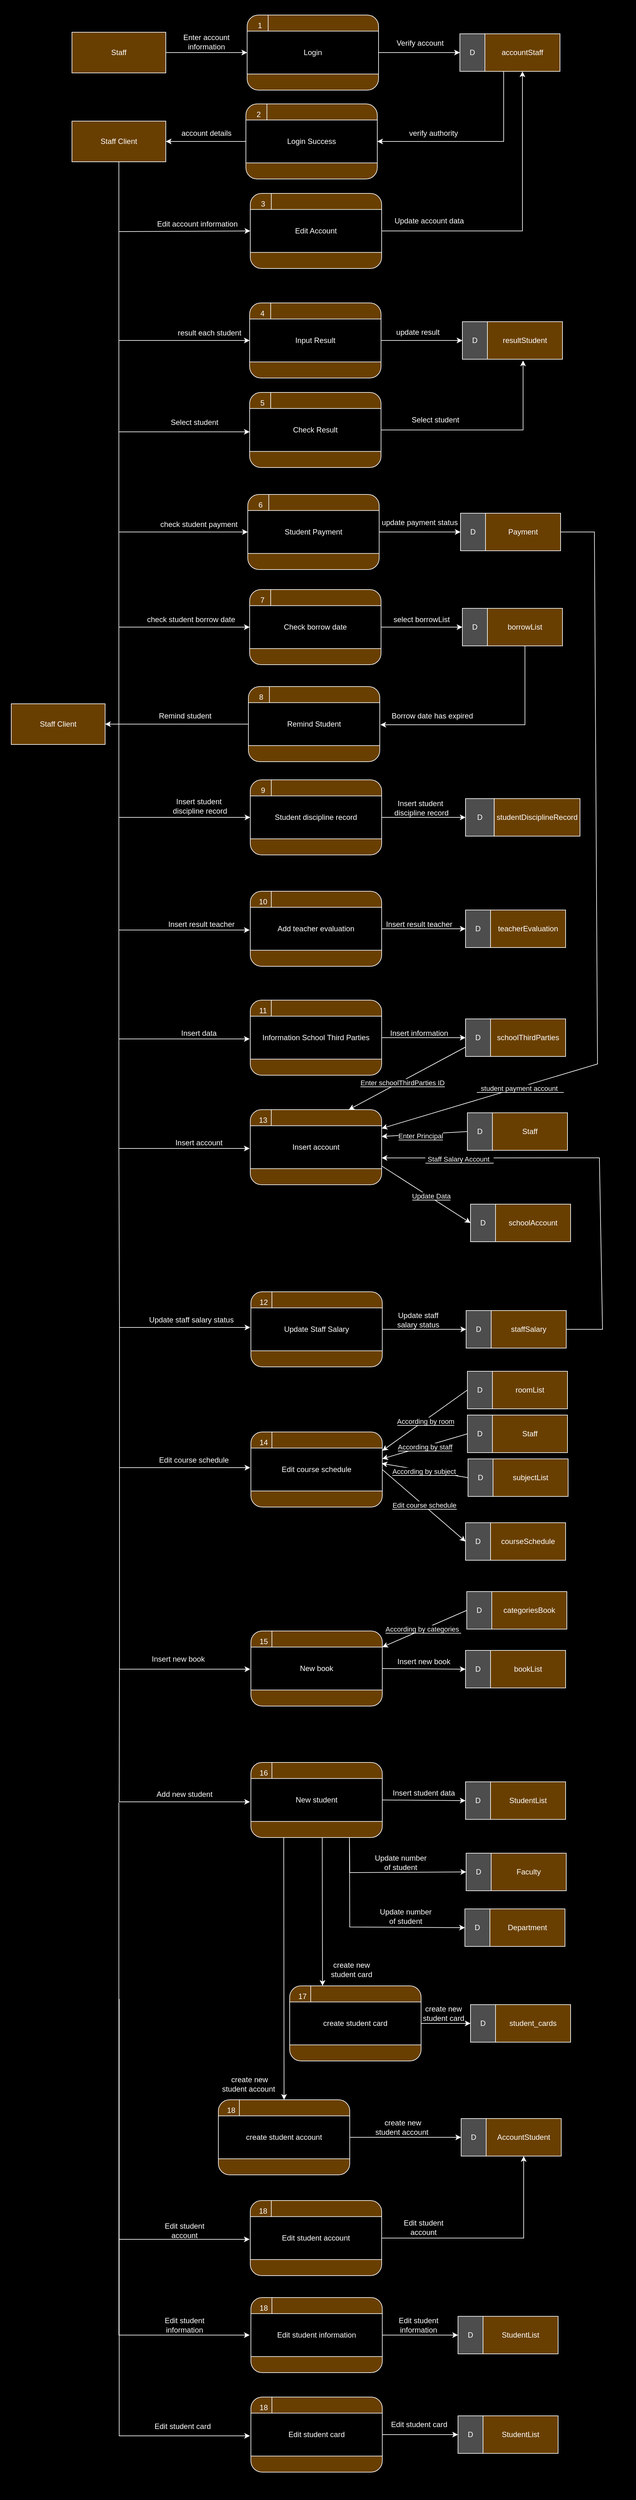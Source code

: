 <mxfile version="21.6.8" type="device">
  <diagram name="Page-1" id="c7558073-3199-34d8-9f00-42111426c3f3">
    <mxGraphModel dx="1450" dy="709" grid="0" gridSize="10" guides="1" tooltips="1" connect="1" arrows="1" fold="1" page="0" pageScale="1" pageWidth="826" pageHeight="1169" background="#000000" math="0" shadow="0">
      <root>
        <mxCell id="0" />
        <mxCell id="1" parent="0" />
        <mxCell id="zuThM4p5iZYRd_PsobGT-1" value="" style="rounded=0;whiteSpace=wrap;html=1;fillColor=#000000;" vertex="1" parent="1">
          <mxGeometry x="-274" y="267" width="1014" height="3992" as="geometry" />
        </mxCell>
        <mxCell id="W5b2b0fnDkwv19PqNxUL-104" value="" style="group" parent="1" vertex="1" connectable="0">
          <mxGeometry x="460" y="320" width="160" height="60" as="geometry" />
        </mxCell>
        <mxCell id="W5b2b0fnDkwv19PqNxUL-97" value="&lt;font color=&quot;#ffffff&quot;&gt;accountStaff&lt;/font&gt;" style="rounded=0;whiteSpace=wrap;html=1;fillColor=#693F01;gradientColor=none;strokeColor=#FFFFFF;" parent="W5b2b0fnDkwv19PqNxUL-104" vertex="1">
          <mxGeometry x="40" width="120" height="60" as="geometry" />
        </mxCell>
        <mxCell id="W5b2b0fnDkwv19PqNxUL-98" value="&lt;font color=&quot;#ffffff&quot;&gt;D&lt;/font&gt;" style="rounded=0;whiteSpace=wrap;html=1;fillColor=#4D4D4D;strokeColor=#FFFFFF;" parent="W5b2b0fnDkwv19PqNxUL-104" vertex="1">
          <mxGeometry width="40" height="60" as="geometry" />
        </mxCell>
        <mxCell id="W5b2b0fnDkwv19PqNxUL-107" value="" style="group" parent="1" vertex="1" connectable="0">
          <mxGeometry x="120" y="290" width="210" height="120" as="geometry" />
        </mxCell>
        <mxCell id="W5b2b0fnDkwv19PqNxUL-101" value="" style="rounded=1;whiteSpace=wrap;html=1;fillColor=#693F01;strokeColor=#FFFFFF;" parent="W5b2b0fnDkwv19PqNxUL-107" vertex="1">
          <mxGeometry width="210" height="120" as="geometry" />
        </mxCell>
        <mxCell id="W5b2b0fnDkwv19PqNxUL-103" value="&lt;font color=&quot;#ffffff&quot;&gt;Login&lt;/font&gt;" style="rounded=0;whiteSpace=wrap;html=1;fillColor=#000000;strokeColor=#FFFFFF;" parent="W5b2b0fnDkwv19PqNxUL-107" vertex="1">
          <mxGeometry y="25.714" width="210" height="68.571" as="geometry" />
        </mxCell>
        <mxCell id="W5b2b0fnDkwv19PqNxUL-105" value="" style="endArrow=none;html=1;rounded=0;strokeColor=#FFFFFF;" parent="W5b2b0fnDkwv19PqNxUL-107" edge="1">
          <mxGeometry width="50" height="50" relative="1" as="geometry">
            <mxPoint x="33.6" y="25.714" as="sourcePoint" />
            <mxPoint x="33.6" as="targetPoint" />
          </mxGeometry>
        </mxCell>
        <mxCell id="W5b2b0fnDkwv19PqNxUL-106" value="&lt;font color=&quot;#ffffff&quot;&gt;1&lt;/font&gt;" style="rounded=0;whiteSpace=wrap;html=1;fillColor=none;strokeColor=none;" parent="W5b2b0fnDkwv19PqNxUL-107" vertex="1">
          <mxGeometry x="8.4" y="8.571" width="25.2" height="17.143" as="geometry" />
        </mxCell>
        <mxCell id="W5b2b0fnDkwv19PqNxUL-108" value="&lt;font color=&quot;#ffffff&quot;&gt;Staff&lt;/font&gt;" style="rounded=0;whiteSpace=wrap;html=1;fillColor=#693F01;strokeColor=#FFFFFF;" parent="1" vertex="1">
          <mxGeometry x="-160" y="317.5" width="150" height="65" as="geometry" />
        </mxCell>
        <mxCell id="0qaDB-c1ABUbavJTGYAx-1" value="" style="endArrow=classic;html=1;rounded=0;entryX=0;entryY=0.5;entryDx=0;entryDy=0;exitX=1;exitY=0.5;exitDx=0;exitDy=0;strokeColor=#FFFFFF;" parent="1" source="W5b2b0fnDkwv19PqNxUL-108" target="W5b2b0fnDkwv19PqNxUL-103" edge="1">
          <mxGeometry width="50" height="50" relative="1" as="geometry">
            <mxPoint y="480" as="sourcePoint" />
            <mxPoint x="50" y="430" as="targetPoint" />
          </mxGeometry>
        </mxCell>
        <mxCell id="0qaDB-c1ABUbavJTGYAx-2" value="" style="endArrow=classic;html=1;rounded=0;fontColor=#FFFFFF;strokeColor=#FFFFFF;" parent="1" source="W5b2b0fnDkwv19PqNxUL-103" target="W5b2b0fnDkwv19PqNxUL-98" edge="1">
          <mxGeometry width="50" height="50" relative="1" as="geometry">
            <mxPoint x="370" y="349.75" as="sourcePoint" />
            <mxPoint x="510" y="350" as="targetPoint" />
          </mxGeometry>
        </mxCell>
        <mxCell id="0qaDB-c1ABUbavJTGYAx-3" value="Enter account information" style="text;html=1;strokeColor=none;fillColor=none;align=center;verticalAlign=middle;whiteSpace=wrap;rounded=0;fontColor=#FFFFFF;" parent="1" vertex="1">
          <mxGeometry x="-10" y="317.5" width="130" height="30" as="geometry" />
        </mxCell>
        <mxCell id="0qaDB-c1ABUbavJTGYAx-4" value="Verify account" style="text;html=1;strokeColor=none;fillColor=none;align=center;verticalAlign=middle;whiteSpace=wrap;rounded=0;fontColor=#FFFFFF;" parent="1" vertex="1">
          <mxGeometry x="353" y="320" width="87" height="30" as="geometry" />
        </mxCell>
        <mxCell id="0qaDB-c1ABUbavJTGYAx-9" value="" style="group" parent="1" vertex="1" connectable="0">
          <mxGeometry x="125" y="575" width="210" height="120" as="geometry" />
        </mxCell>
        <mxCell id="0qaDB-c1ABUbavJTGYAx-10" value="" style="rounded=1;whiteSpace=wrap;html=1;fillColor=#693F01;strokeColor=#FFFFFF;" parent="0qaDB-c1ABUbavJTGYAx-9" vertex="1">
          <mxGeometry width="210" height="120" as="geometry" />
        </mxCell>
        <mxCell id="0qaDB-c1ABUbavJTGYAx-11" value="&lt;font color=&quot;#ffffff&quot;&gt;Edit Account&lt;/font&gt;" style="rounded=0;whiteSpace=wrap;html=1;fillColor=#000000;strokeColor=#FFFFFF;" parent="0qaDB-c1ABUbavJTGYAx-9" vertex="1">
          <mxGeometry y="25.714" width="210" height="68.571" as="geometry" />
        </mxCell>
        <mxCell id="0qaDB-c1ABUbavJTGYAx-12" value="" style="endArrow=none;html=1;rounded=0;strokeColor=#FFFFFF;" parent="0qaDB-c1ABUbavJTGYAx-9" edge="1">
          <mxGeometry width="50" height="50" relative="1" as="geometry">
            <mxPoint x="33.6" y="25.714" as="sourcePoint" />
            <mxPoint x="33.6" as="targetPoint" />
          </mxGeometry>
        </mxCell>
        <mxCell id="0qaDB-c1ABUbavJTGYAx-13" value="&lt;font color=&quot;#ffffff&quot;&gt;3&lt;/font&gt;" style="rounded=0;whiteSpace=wrap;html=1;fillColor=none;strokeColor=none;" parent="0qaDB-c1ABUbavJTGYAx-9" vertex="1">
          <mxGeometry x="8.4" y="8.571" width="25.2" height="17.143" as="geometry" />
        </mxCell>
        <mxCell id="0qaDB-c1ABUbavJTGYAx-15" value="" style="endArrow=classic;html=1;rounded=0;entryX=0;entryY=0.5;entryDx=0;entryDy=0;strokeColor=#FFFFFF;" parent="1" source="0qaDB-c1ABUbavJTGYAx-32" target="0qaDB-c1ABUbavJTGYAx-11" edge="1">
          <mxGeometry width="50" height="50" relative="1" as="geometry">
            <mxPoint x="-84.255" y="538" as="sourcePoint" />
            <mxPoint x="55" y="715" as="targetPoint" />
            <Array as="points">
              <mxPoint x="-85" y="636" />
            </Array>
          </mxGeometry>
        </mxCell>
        <mxCell id="0qaDB-c1ABUbavJTGYAx-16" value="" style="endArrow=classic;html=1;rounded=0;fontColor=#FFFFFF;strokeColor=#FFFFFF;entryX=0.5;entryY=1;entryDx=0;entryDy=0;exitX=1;exitY=0.5;exitDx=0;exitDy=0;" parent="1" source="0qaDB-c1ABUbavJTGYAx-11" target="W5b2b0fnDkwv19PqNxUL-97" edge="1">
          <mxGeometry width="50" height="50" relative="1" as="geometry">
            <mxPoint x="375" y="541.75" as="sourcePoint" />
            <mxPoint x="465" y="542" as="targetPoint" />
            <Array as="points">
              <mxPoint x="560" y="635" />
            </Array>
          </mxGeometry>
        </mxCell>
        <mxCell id="0qaDB-c1ABUbavJTGYAx-17" value="Edit account information" style="text;html=1;strokeColor=none;fillColor=none;align=center;verticalAlign=middle;whiteSpace=wrap;rounded=0;fontColor=#FFFFFF;" parent="1" vertex="1">
          <mxGeometry x="-39" y="609" width="159" height="30" as="geometry" />
        </mxCell>
        <mxCell id="0qaDB-c1ABUbavJTGYAx-20" value="" style="endArrow=classic;html=1;rounded=0;strokeColor=#FFFFFF;" parent="1" source="0qaDB-c1ABUbavJTGYAx-32" target="0qaDB-c1ABUbavJTGYAx-26" edge="1">
          <mxGeometry width="50" height="50" relative="1" as="geometry">
            <mxPoint x="-84" y="538" as="sourcePoint" />
            <mxPoint x="125" y="810.667" as="targetPoint" />
            <Array as="points">
              <mxPoint x="-85" y="810" />
            </Array>
          </mxGeometry>
        </mxCell>
        <mxCell id="0qaDB-c1ABUbavJTGYAx-21" value="" style="group" parent="1" vertex="1" connectable="0">
          <mxGeometry x="464" y="780" width="160" height="60" as="geometry" />
        </mxCell>
        <mxCell id="0qaDB-c1ABUbavJTGYAx-22" value="&lt;font color=&quot;#ffffff&quot;&gt;resultStudent&lt;/font&gt;" style="rounded=0;whiteSpace=wrap;html=1;fillColor=#693F01;gradientColor=none;strokeColor=#FFFFFF;" parent="0qaDB-c1ABUbavJTGYAx-21" vertex="1">
          <mxGeometry x="40" width="120" height="60" as="geometry" />
        </mxCell>
        <mxCell id="0qaDB-c1ABUbavJTGYAx-23" value="&lt;font color=&quot;#ffffff&quot;&gt;D&lt;/font&gt;" style="rounded=0;whiteSpace=wrap;html=1;fillColor=#4D4D4D;strokeColor=#FFFFFF;" parent="0qaDB-c1ABUbavJTGYAx-21" vertex="1">
          <mxGeometry width="40" height="60" as="geometry" />
        </mxCell>
        <mxCell id="0qaDB-c1ABUbavJTGYAx-24" value="" style="group" parent="1" vertex="1" connectable="0">
          <mxGeometry x="124" y="750" width="210" height="120" as="geometry" />
        </mxCell>
        <mxCell id="0qaDB-c1ABUbavJTGYAx-25" value="" style="rounded=1;whiteSpace=wrap;html=1;fillColor=#693F01;strokeColor=#FFFFFF;" parent="0qaDB-c1ABUbavJTGYAx-24" vertex="1">
          <mxGeometry width="210" height="120" as="geometry" />
        </mxCell>
        <mxCell id="0qaDB-c1ABUbavJTGYAx-26" value="&lt;font color=&quot;#ffffff&quot;&gt;Input Result&lt;/font&gt;" style="rounded=0;whiteSpace=wrap;html=1;fillColor=#000000;strokeColor=#FFFFFF;" parent="0qaDB-c1ABUbavJTGYAx-24" vertex="1">
          <mxGeometry y="25.714" width="210" height="68.571" as="geometry" />
        </mxCell>
        <mxCell id="0qaDB-c1ABUbavJTGYAx-27" value="" style="endArrow=none;html=1;rounded=0;strokeColor=#FFFFFF;" parent="0qaDB-c1ABUbavJTGYAx-24" edge="1">
          <mxGeometry width="50" height="50" relative="1" as="geometry">
            <mxPoint x="33.6" y="25.714" as="sourcePoint" />
            <mxPoint x="33.6" as="targetPoint" />
          </mxGeometry>
        </mxCell>
        <mxCell id="0qaDB-c1ABUbavJTGYAx-28" value="&lt;font color=&quot;#ffffff&quot;&gt;4&lt;/font&gt;" style="rounded=0;whiteSpace=wrap;html=1;fillColor=none;strokeColor=none;" parent="0qaDB-c1ABUbavJTGYAx-24" vertex="1">
          <mxGeometry x="8.4" y="8.571" width="25.2" height="17.143" as="geometry" />
        </mxCell>
        <mxCell id="0qaDB-c1ABUbavJTGYAx-29" value="" style="endArrow=classic;html=1;rounded=0;fontColor=#FFFFFF;strokeColor=#FFFFFF;" parent="1" source="0qaDB-c1ABUbavJTGYAx-26" target="0qaDB-c1ABUbavJTGYAx-23" edge="1">
          <mxGeometry width="50" height="50" relative="1" as="geometry">
            <mxPoint x="374" y="809.75" as="sourcePoint" />
            <mxPoint x="514" y="810" as="targetPoint" />
          </mxGeometry>
        </mxCell>
        <mxCell id="0qaDB-c1ABUbavJTGYAx-30" value="update result" style="text;html=1;strokeColor=none;fillColor=none;align=center;verticalAlign=middle;whiteSpace=wrap;rounded=0;fontColor=#FFFFFF;" parent="1" vertex="1">
          <mxGeometry x="328" y="784" width="130" height="26" as="geometry" />
        </mxCell>
        <mxCell id="0qaDB-c1ABUbavJTGYAx-31" value="result each student" style="text;html=1;strokeColor=none;fillColor=none;align=center;verticalAlign=middle;whiteSpace=wrap;rounded=0;fontColor=#FFFFFF;" parent="1" vertex="1">
          <mxGeometry x="-5" y="786" width="130" height="24" as="geometry" />
        </mxCell>
        <mxCell id="0qaDB-c1ABUbavJTGYAx-32" value="&lt;font color=&quot;#ffffff&quot;&gt;Staff Client&lt;/font&gt;" style="rounded=0;whiteSpace=wrap;html=1;fillColor=#693F01;strokeColor=#FFFFFF;" parent="1" vertex="1">
          <mxGeometry x="-160" y="459.5" width="150" height="65" as="geometry" />
        </mxCell>
        <mxCell id="0qaDB-c1ABUbavJTGYAx-34" value="" style="endArrow=classic;html=1;rounded=0;strokeColor=#FFFFFF;exitX=0.25;exitY=1;exitDx=0;exitDy=0;entryX=1;entryY=0.5;entryDx=0;entryDy=0;" parent="1" source="W5b2b0fnDkwv19PqNxUL-97" target="0qaDB-c1ABUbavJTGYAx-55" edge="1">
          <mxGeometry width="50" height="50" relative="1" as="geometry">
            <mxPoint x="47" y="382.5" as="sourcePoint" />
            <mxPoint x="326" y="441" as="targetPoint" />
            <Array as="points">
              <mxPoint x="530" y="492" />
            </Array>
          </mxGeometry>
        </mxCell>
        <mxCell id="0qaDB-c1ABUbavJTGYAx-37" value="" style="group" parent="1" vertex="1" connectable="0">
          <mxGeometry x="461" y="1086" width="160" height="60" as="geometry" />
        </mxCell>
        <mxCell id="0qaDB-c1ABUbavJTGYAx-38" value="&lt;font color=&quot;#ffffff&quot;&gt;Payment&lt;/font&gt;" style="rounded=0;whiteSpace=wrap;html=1;fillColor=#693F01;gradientColor=none;strokeColor=#FFFFFF;" parent="0qaDB-c1ABUbavJTGYAx-37" vertex="1">
          <mxGeometry x="40" width="120" height="60" as="geometry" />
        </mxCell>
        <mxCell id="0qaDB-c1ABUbavJTGYAx-39" value="&lt;font color=&quot;#ffffff&quot;&gt;D&lt;/font&gt;" style="rounded=0;whiteSpace=wrap;html=1;fillColor=#4D4D4D;strokeColor=#FFFFFF;" parent="0qaDB-c1ABUbavJTGYAx-37" vertex="1">
          <mxGeometry width="40" height="60" as="geometry" />
        </mxCell>
        <mxCell id="0qaDB-c1ABUbavJTGYAx-40" value="" style="group" parent="1" vertex="1" connectable="0">
          <mxGeometry x="121" y="1056" width="210" height="120" as="geometry" />
        </mxCell>
        <mxCell id="0qaDB-c1ABUbavJTGYAx-41" value="" style="rounded=1;whiteSpace=wrap;html=1;fillColor=#693F01;strokeColor=#FFFFFF;" parent="0qaDB-c1ABUbavJTGYAx-40" vertex="1">
          <mxGeometry width="210" height="120" as="geometry" />
        </mxCell>
        <mxCell id="0qaDB-c1ABUbavJTGYAx-42" value="&lt;font color=&quot;#ffffff&quot;&gt;Student Payment&lt;/font&gt;" style="rounded=0;whiteSpace=wrap;html=1;fillColor=#000000;strokeColor=#FFFFFF;" parent="0qaDB-c1ABUbavJTGYAx-40" vertex="1">
          <mxGeometry y="25.714" width="210" height="68.571" as="geometry" />
        </mxCell>
        <mxCell id="0qaDB-c1ABUbavJTGYAx-43" value="" style="endArrow=none;html=1;rounded=0;strokeColor=#FFFFFF;" parent="0qaDB-c1ABUbavJTGYAx-40" edge="1">
          <mxGeometry width="50" height="50" relative="1" as="geometry">
            <mxPoint x="33.6" y="25.714" as="sourcePoint" />
            <mxPoint x="33.6" as="targetPoint" />
          </mxGeometry>
        </mxCell>
        <mxCell id="0qaDB-c1ABUbavJTGYAx-44" value="&lt;font color=&quot;#ffffff&quot;&gt;6&lt;/font&gt;" style="rounded=0;whiteSpace=wrap;html=1;fillColor=none;strokeColor=none;" parent="0qaDB-c1ABUbavJTGYAx-40" vertex="1">
          <mxGeometry x="8.4" y="8.571" width="25.2" height="17.143" as="geometry" />
        </mxCell>
        <mxCell id="0qaDB-c1ABUbavJTGYAx-45" value="" style="endArrow=classic;html=1;rounded=0;fontColor=#FFFFFF;strokeColor=#FFFFFF;" parent="1" source="0qaDB-c1ABUbavJTGYAx-42" target="0qaDB-c1ABUbavJTGYAx-39" edge="1">
          <mxGeometry width="50" height="50" relative="1" as="geometry">
            <mxPoint x="371" y="1115.75" as="sourcePoint" />
            <mxPoint x="511" y="1116" as="targetPoint" />
          </mxGeometry>
        </mxCell>
        <mxCell id="0qaDB-c1ABUbavJTGYAx-46" value="update payment status" style="text;html=1;strokeColor=none;fillColor=none;align=center;verticalAlign=middle;whiteSpace=wrap;rounded=0;fontColor=#FFFFFF;" parent="1" vertex="1">
          <mxGeometry x="331" y="1086" width="130" height="30" as="geometry" />
        </mxCell>
        <mxCell id="0qaDB-c1ABUbavJTGYAx-47" value="" style="endArrow=classic;html=1;rounded=0;strokeColor=#FFFFFF;" parent="1" source="0qaDB-c1ABUbavJTGYAx-32" target="0qaDB-c1ABUbavJTGYAx-42" edge="1">
          <mxGeometry width="50" height="50" relative="1" as="geometry">
            <mxPoint x="-85" y="721" as="sourcePoint" />
            <mxPoint x="124" y="974" as="targetPoint" />
            <Array as="points">
              <mxPoint x="-85" y="1116" />
            </Array>
          </mxGeometry>
        </mxCell>
        <mxCell id="0qaDB-c1ABUbavJTGYAx-53" value="" style="group" parent="1" vertex="1" connectable="0">
          <mxGeometry x="118" y="432" width="210" height="120" as="geometry" />
        </mxCell>
        <mxCell id="0qaDB-c1ABUbavJTGYAx-54" value="" style="rounded=1;whiteSpace=wrap;html=1;fillColor=#693F01;strokeColor=#FFFFFF;" parent="0qaDB-c1ABUbavJTGYAx-53" vertex="1">
          <mxGeometry width="210" height="120" as="geometry" />
        </mxCell>
        <mxCell id="0qaDB-c1ABUbavJTGYAx-55" value="&lt;font color=&quot;#ffffff&quot;&gt;Login Success&lt;/font&gt;" style="rounded=0;whiteSpace=wrap;html=1;fillColor=#000000;strokeColor=#FFFFFF;" parent="0qaDB-c1ABUbavJTGYAx-53" vertex="1">
          <mxGeometry y="25.714" width="210" height="68.571" as="geometry" />
        </mxCell>
        <mxCell id="0qaDB-c1ABUbavJTGYAx-56" value="" style="endArrow=none;html=1;rounded=0;strokeColor=#FFFFFF;" parent="0qaDB-c1ABUbavJTGYAx-53" edge="1">
          <mxGeometry width="50" height="50" relative="1" as="geometry">
            <mxPoint x="33.6" y="25.714" as="sourcePoint" />
            <mxPoint x="33.6" as="targetPoint" />
          </mxGeometry>
        </mxCell>
        <mxCell id="0qaDB-c1ABUbavJTGYAx-57" value="&lt;font color=&quot;#ffffff&quot;&gt;2&lt;/font&gt;" style="rounded=0;whiteSpace=wrap;html=1;fillColor=none;strokeColor=none;" parent="0qaDB-c1ABUbavJTGYAx-53" vertex="1">
          <mxGeometry x="8.4" y="8.571" width="25.2" height="17.143" as="geometry" />
        </mxCell>
        <mxCell id="0qaDB-c1ABUbavJTGYAx-58" value="" style="endArrow=classic;html=1;rounded=0;strokeColor=#FFFFFF;exitX=0;exitY=0.5;exitDx=0;exitDy=0;" parent="1" source="0qaDB-c1ABUbavJTGYAx-55" target="0qaDB-c1ABUbavJTGYAx-32" edge="1">
          <mxGeometry width="50" height="50" relative="1" as="geometry">
            <mxPoint x="82" y="409" as="sourcePoint" />
            <mxPoint x="-10" y="492" as="targetPoint" />
            <Array as="points" />
          </mxGeometry>
        </mxCell>
        <mxCell id="0qaDB-c1ABUbavJTGYAx-60" value="verify authority" style="text;html=1;strokeColor=none;fillColor=none;align=center;verticalAlign=middle;whiteSpace=wrap;rounded=0;fontColor=#FFFFFF;" parent="1" vertex="1">
          <mxGeometry x="353" y="464" width="130" height="30" as="geometry" />
        </mxCell>
        <mxCell id="0qaDB-c1ABUbavJTGYAx-62" value="account details" style="text;html=1;strokeColor=none;fillColor=none;align=center;verticalAlign=middle;whiteSpace=wrap;rounded=0;fontColor=#FFFFFF;" parent="1" vertex="1">
          <mxGeometry x="-10" y="467" width="130" height="24" as="geometry" />
        </mxCell>
        <mxCell id="0qaDB-c1ABUbavJTGYAx-63" value="Update account data" style="text;html=1;strokeColor=none;fillColor=none;align=center;verticalAlign=middle;whiteSpace=wrap;rounded=0;fontColor=#FFFFFF;" parent="1" vertex="1">
          <mxGeometry x="346" y="604" width="130" height="30" as="geometry" />
        </mxCell>
        <mxCell id="0qaDB-c1ABUbavJTGYAx-64" value="check student payment" style="text;html=1;strokeColor=none;fillColor=none;align=center;verticalAlign=middle;whiteSpace=wrap;rounded=0;fontColor=#FFFFFF;" parent="1" vertex="1">
          <mxGeometry x="-22" y="1092" width="130" height="24" as="geometry" />
        </mxCell>
        <mxCell id="0qaDB-c1ABUbavJTGYAx-69" value="" style="endArrow=classic;html=1;rounded=0;strokeColor=#FFFFFF;exitX=0.5;exitY=1;exitDx=0;exitDy=0;" parent="1" source="0qaDB-c1ABUbavJTGYAx-32" target="0qaDB-c1ABUbavJTGYAx-80" edge="1">
          <mxGeometry width="50" height="50" relative="1" as="geometry">
            <mxPoint x="-91" y="681" as="sourcePoint" />
            <mxPoint x="118" y="1130" as="targetPoint" />
            <Array as="points">
              <mxPoint x="-85" y="1268" />
            </Array>
          </mxGeometry>
        </mxCell>
        <mxCell id="0qaDB-c1ABUbavJTGYAx-75" value="" style="group" parent="1" vertex="1" connectable="0">
          <mxGeometry x="464" y="1238" width="160" height="60" as="geometry" />
        </mxCell>
        <mxCell id="0qaDB-c1ABUbavJTGYAx-76" value="&lt;font color=&quot;#ffffff&quot;&gt;borrowList&lt;/font&gt;" style="rounded=0;whiteSpace=wrap;html=1;fillColor=#693F01;gradientColor=none;strokeColor=#FFFFFF;" parent="0qaDB-c1ABUbavJTGYAx-75" vertex="1">
          <mxGeometry x="40" width="120" height="60" as="geometry" />
        </mxCell>
        <mxCell id="0qaDB-c1ABUbavJTGYAx-77" value="&lt;font color=&quot;#ffffff&quot;&gt;D&lt;/font&gt;" style="rounded=0;whiteSpace=wrap;html=1;fillColor=#4D4D4D;strokeColor=#FFFFFF;" parent="0qaDB-c1ABUbavJTGYAx-75" vertex="1">
          <mxGeometry width="40" height="60" as="geometry" />
        </mxCell>
        <mxCell id="0qaDB-c1ABUbavJTGYAx-78" value="" style="group" parent="1" vertex="1" connectable="0">
          <mxGeometry x="124" y="1208" width="210" height="120" as="geometry" />
        </mxCell>
        <mxCell id="0qaDB-c1ABUbavJTGYAx-79" value="" style="rounded=1;whiteSpace=wrap;html=1;fillColor=#693F01;strokeColor=#FFFFFF;" parent="0qaDB-c1ABUbavJTGYAx-78" vertex="1">
          <mxGeometry width="210" height="120" as="geometry" />
        </mxCell>
        <mxCell id="0qaDB-c1ABUbavJTGYAx-80" value="&lt;font color=&quot;#ffffff&quot;&gt;Check borrow date&lt;/font&gt;" style="rounded=0;whiteSpace=wrap;html=1;fillColor=#000000;strokeColor=#FFFFFF;" parent="0qaDB-c1ABUbavJTGYAx-78" vertex="1">
          <mxGeometry y="25.714" width="210" height="68.571" as="geometry" />
        </mxCell>
        <mxCell id="0qaDB-c1ABUbavJTGYAx-81" value="" style="endArrow=none;html=1;rounded=0;strokeColor=#FFFFFF;" parent="0qaDB-c1ABUbavJTGYAx-78" edge="1">
          <mxGeometry width="50" height="50" relative="1" as="geometry">
            <mxPoint x="33.6" y="25.714" as="sourcePoint" />
            <mxPoint x="33.6" as="targetPoint" />
          </mxGeometry>
        </mxCell>
        <mxCell id="0qaDB-c1ABUbavJTGYAx-82" value="&lt;font color=&quot;#ffffff&quot;&gt;7&lt;/font&gt;" style="rounded=0;whiteSpace=wrap;html=1;fillColor=none;strokeColor=none;" parent="0qaDB-c1ABUbavJTGYAx-78" vertex="1">
          <mxGeometry x="8.4" y="8.571" width="25.2" height="17.143" as="geometry" />
        </mxCell>
        <mxCell id="0qaDB-c1ABUbavJTGYAx-83" value="" style="endArrow=classic;html=1;rounded=0;fontColor=#FFFFFF;strokeColor=#FFFFFF;" parent="1" source="0qaDB-c1ABUbavJTGYAx-80" target="0qaDB-c1ABUbavJTGYAx-77" edge="1">
          <mxGeometry width="50" height="50" relative="1" as="geometry">
            <mxPoint x="374" y="1267.75" as="sourcePoint" />
            <mxPoint x="514" y="1268" as="targetPoint" />
          </mxGeometry>
        </mxCell>
        <mxCell id="0qaDB-c1ABUbavJTGYAx-86" value="select borrowList" style="text;html=1;strokeColor=none;fillColor=none;align=center;verticalAlign=middle;whiteSpace=wrap;rounded=0;fontColor=#FFFFFF;" parent="1" vertex="1">
          <mxGeometry x="334" y="1244" width="130" height="24" as="geometry" />
        </mxCell>
        <mxCell id="0qaDB-c1ABUbavJTGYAx-95" value="" style="endArrow=classic;html=1;rounded=0;fontColor=#FFFFFF;strokeColor=#FFFFFF;entryX=1;entryY=0.5;entryDx=0;entryDy=0;exitX=0.5;exitY=1;exitDx=0;exitDy=0;" parent="1" source="0qaDB-c1ABUbavJTGYAx-76" edge="1">
          <mxGeometry width="50" height="50" relative="1" as="geometry">
            <mxPoint x="337" y="1351" as="sourcePoint" />
            <mxPoint x="333" y="1424" as="targetPoint" />
            <Array as="points">
              <mxPoint x="564" y="1424" />
            </Array>
          </mxGeometry>
        </mxCell>
        <mxCell id="XVeD69qzHMJXPrRZZLE7-1" value="check student borrow date" style="text;html=1;strokeColor=none;fillColor=none;align=center;verticalAlign=middle;whiteSpace=wrap;rounded=0;fontColor=#FFFFFF;" parent="1" vertex="1">
          <mxGeometry x="-47" y="1244" width="155" height="24" as="geometry" />
        </mxCell>
        <mxCell id="ozppCbCyK6Lj_qtel31T-2" value="" style="group" parent="1" vertex="1" connectable="0">
          <mxGeometry x="124" y="893" width="210" height="120" as="geometry" />
        </mxCell>
        <mxCell id="ozppCbCyK6Lj_qtel31T-3" value="" style="rounded=1;whiteSpace=wrap;html=1;fillColor=#693F01;strokeColor=#FFFFFF;" parent="ozppCbCyK6Lj_qtel31T-2" vertex="1">
          <mxGeometry width="210" height="120" as="geometry" />
        </mxCell>
        <mxCell id="ozppCbCyK6Lj_qtel31T-4" value="&lt;font color=&quot;#ffffff&quot;&gt;Check Result&lt;/font&gt;" style="rounded=0;whiteSpace=wrap;html=1;fillColor=#000000;strokeColor=#FFFFFF;" parent="ozppCbCyK6Lj_qtel31T-2" vertex="1">
          <mxGeometry y="25.714" width="210" height="68.571" as="geometry" />
        </mxCell>
        <mxCell id="ozppCbCyK6Lj_qtel31T-5" value="" style="endArrow=none;html=1;rounded=0;strokeColor=#FFFFFF;" parent="ozppCbCyK6Lj_qtel31T-2" edge="1">
          <mxGeometry width="50" height="50" relative="1" as="geometry">
            <mxPoint x="33.6" y="25.714" as="sourcePoint" />
            <mxPoint x="33.6" as="targetPoint" />
          </mxGeometry>
        </mxCell>
        <mxCell id="ozppCbCyK6Lj_qtel31T-6" value="&lt;font color=&quot;#ffffff&quot;&gt;5&lt;/font&gt;" style="rounded=0;whiteSpace=wrap;html=1;fillColor=none;strokeColor=none;" parent="ozppCbCyK6Lj_qtel31T-2" vertex="1">
          <mxGeometry x="8.4" y="8.571" width="25.2" height="17.143" as="geometry" />
        </mxCell>
        <mxCell id="ozppCbCyK6Lj_qtel31T-7" value="" style="endArrow=classic;html=1;rounded=0;strokeColor=#FFFFFF;" parent="1" edge="1">
          <mxGeometry width="50" height="50" relative="1" as="geometry">
            <mxPoint x="-85" y="671" as="sourcePoint" />
            <mxPoint x="124" y="956" as="targetPoint" />
            <Array as="points">
              <mxPoint x="-85" y="956" />
            </Array>
          </mxGeometry>
        </mxCell>
        <mxCell id="ozppCbCyK6Lj_qtel31T-8" value="Select student" style="text;html=1;strokeColor=none;fillColor=none;align=center;verticalAlign=middle;whiteSpace=wrap;rounded=0;fontColor=#FFFFFF;" parent="1" vertex="1">
          <mxGeometry x="-29" y="929" width="130" height="24" as="geometry" />
        </mxCell>
        <mxCell id="ozppCbCyK6Lj_qtel31T-10" value="" style="endArrow=classic;html=1;rounded=0;strokeColor=#FFFFFF;exitX=1;exitY=0.5;exitDx=0;exitDy=0;" parent="1" source="ozppCbCyK6Lj_qtel31T-4" edge="1">
          <mxGeometry width="50" height="50" relative="1" as="geometry">
            <mxPoint x="480" y="755" as="sourcePoint" />
            <mxPoint x="561" y="842" as="targetPoint" />
            <Array as="points">
              <mxPoint x="561" y="953" />
            </Array>
          </mxGeometry>
        </mxCell>
        <mxCell id="ozppCbCyK6Lj_qtel31T-11" value="Select student" style="text;html=1;strokeColor=none;fillColor=none;align=center;verticalAlign=middle;whiteSpace=wrap;rounded=0;fontColor=#FFFFFF;" parent="1" vertex="1">
          <mxGeometry x="356" y="924" width="130" height="26" as="geometry" />
        </mxCell>
        <mxCell id="ozppCbCyK6Lj_qtel31T-12" value="" style="endArrow=classic;html=1;rounded=0;strokeColor=#FFFFFF;exitX=0.5;exitY=1;exitDx=0;exitDy=0;entryX=0;entryY=0.5;entryDx=0;entryDy=0;" parent="1" target="ozppCbCyK6Lj_qtel31T-15" edge="1">
          <mxGeometry width="50" height="50" relative="1" as="geometry">
            <mxPoint x="-85" y="909" as="sourcePoint" />
            <mxPoint x="124" y="1652" as="targetPoint" />
            <Array as="points">
              <mxPoint x="-85" y="1572" />
            </Array>
          </mxGeometry>
        </mxCell>
        <mxCell id="ozppCbCyK6Lj_qtel31T-13" value="" style="group" parent="1" vertex="1" connectable="0">
          <mxGeometry x="125" y="1512" width="210" height="120" as="geometry" />
        </mxCell>
        <mxCell id="ozppCbCyK6Lj_qtel31T-14" value="" style="rounded=1;whiteSpace=wrap;html=1;fillColor=#693F01;strokeColor=#FFFFFF;" parent="ozppCbCyK6Lj_qtel31T-13" vertex="1">
          <mxGeometry width="210" height="120" as="geometry" />
        </mxCell>
        <mxCell id="ozppCbCyK6Lj_qtel31T-15" value="&lt;font color=&quot;#ffffff&quot;&gt;Student discipline record&lt;/font&gt;" style="rounded=0;whiteSpace=wrap;html=1;fillColor=#000000;strokeColor=#FFFFFF;" parent="ozppCbCyK6Lj_qtel31T-13" vertex="1">
          <mxGeometry y="25.714" width="210" height="68.571" as="geometry" />
        </mxCell>
        <mxCell id="ozppCbCyK6Lj_qtel31T-16" value="" style="endArrow=none;html=1;rounded=0;strokeColor=#FFFFFF;" parent="ozppCbCyK6Lj_qtel31T-13" edge="1">
          <mxGeometry width="50" height="50" relative="1" as="geometry">
            <mxPoint x="33.6" y="25.714" as="sourcePoint" />
            <mxPoint x="33.6" as="targetPoint" />
          </mxGeometry>
        </mxCell>
        <mxCell id="ozppCbCyK6Lj_qtel31T-17" value="&lt;font color=&quot;#ffffff&quot;&gt;9&lt;/font&gt;" style="rounded=0;whiteSpace=wrap;html=1;fillColor=none;strokeColor=none;" parent="ozppCbCyK6Lj_qtel31T-13" vertex="1">
          <mxGeometry x="8.4" y="8.571" width="25.2" height="17.143" as="geometry" />
        </mxCell>
        <mxCell id="ozppCbCyK6Lj_qtel31T-19" value="Insert student&lt;br&gt;&amp;nbsp;discipline record" style="text;html=1;strokeColor=none;fillColor=none;align=center;verticalAlign=middle;whiteSpace=wrap;rounded=0;fontColor=#FFFFFF;" parent="1" vertex="1">
          <mxGeometry x="-22" y="1542" width="130" height="24" as="geometry" />
        </mxCell>
        <mxCell id="ozppCbCyK6Lj_qtel31T-20" value="" style="group" parent="1" vertex="1" connectable="0">
          <mxGeometry x="469" y="1542" width="183" height="60" as="geometry" />
        </mxCell>
        <mxCell id="ozppCbCyK6Lj_qtel31T-21" value="&lt;font color=&quot;#ffffff&quot;&gt;studentDisciplineRecord&lt;/font&gt;" style="rounded=0;whiteSpace=wrap;html=1;fillColor=#693F01;gradientColor=none;strokeColor=#FFFFFF;" parent="ozppCbCyK6Lj_qtel31T-20" vertex="1">
          <mxGeometry x="45.75" width="137.25" height="60" as="geometry" />
        </mxCell>
        <mxCell id="ozppCbCyK6Lj_qtel31T-22" value="&lt;font color=&quot;#ffffff&quot;&gt;D&lt;/font&gt;" style="rounded=0;whiteSpace=wrap;html=1;fillColor=#4D4D4D;strokeColor=#FFFFFF;" parent="ozppCbCyK6Lj_qtel31T-20" vertex="1">
          <mxGeometry width="45.75" height="60" as="geometry" />
        </mxCell>
        <mxCell id="ozppCbCyK6Lj_qtel31T-23" value="" style="endArrow=classic;html=1;rounded=0;fontColor=#FFFFFF;strokeColor=#FFFFFF;exitX=1;exitY=0.5;exitDx=0;exitDy=0;entryX=0;entryY=0.5;entryDx=0;entryDy=0;" parent="1" source="ozppCbCyK6Lj_qtel31T-15" target="ozppCbCyK6Lj_qtel31T-22" edge="1">
          <mxGeometry width="50" height="50" relative="1" as="geometry">
            <mxPoint x="380" y="1529" as="sourcePoint" />
            <mxPoint x="450" y="1588" as="targetPoint" />
            <Array as="points" />
          </mxGeometry>
        </mxCell>
        <mxCell id="ozppCbCyK6Lj_qtel31T-24" value="Insert student&lt;br&gt;&amp;nbsp;discipline record" style="text;html=1;strokeColor=none;fillColor=none;align=center;verticalAlign=middle;whiteSpace=wrap;rounded=0;fontColor=#FFFFFF;" parent="1" vertex="1">
          <mxGeometry x="331.5" y="1545" width="130" height="24" as="geometry" />
        </mxCell>
        <mxCell id="ozppCbCyK6Lj_qtel31T-25" value="" style="group" parent="1" vertex="1" connectable="0">
          <mxGeometry x="125" y="1690" width="210" height="120" as="geometry" />
        </mxCell>
        <mxCell id="ozppCbCyK6Lj_qtel31T-26" value="" style="rounded=1;whiteSpace=wrap;html=1;fillColor=#693F01;strokeColor=#FFFFFF;" parent="ozppCbCyK6Lj_qtel31T-25" vertex="1">
          <mxGeometry width="210" height="120" as="geometry" />
        </mxCell>
        <mxCell id="ozppCbCyK6Lj_qtel31T-27" value="&lt;font color=&quot;#ffffff&quot;&gt;Add teacher evaluation&lt;/font&gt;" style="rounded=0;whiteSpace=wrap;html=1;fillColor=#000000;strokeColor=#FFFFFF;" parent="ozppCbCyK6Lj_qtel31T-25" vertex="1">
          <mxGeometry y="25.714" width="210" height="68.571" as="geometry" />
        </mxCell>
        <mxCell id="ozppCbCyK6Lj_qtel31T-28" value="" style="endArrow=none;html=1;rounded=0;strokeColor=#FFFFFF;" parent="ozppCbCyK6Lj_qtel31T-25" edge="1">
          <mxGeometry width="50" height="50" relative="1" as="geometry">
            <mxPoint x="33.6" y="25.714" as="sourcePoint" />
            <mxPoint x="33.6" as="targetPoint" />
          </mxGeometry>
        </mxCell>
        <mxCell id="ozppCbCyK6Lj_qtel31T-29" value="&lt;font color=&quot;#ffffff&quot;&gt;10&lt;/font&gt;" style="rounded=0;whiteSpace=wrap;html=1;fillColor=none;strokeColor=none;" parent="ozppCbCyK6Lj_qtel31T-25" vertex="1">
          <mxGeometry x="8.4" y="8.571" width="25.2" height="17.143" as="geometry" />
        </mxCell>
        <mxCell id="ozppCbCyK6Lj_qtel31T-30" value="" style="group" parent="1" vertex="1" connectable="0">
          <mxGeometry x="469" y="1720" width="160" height="60" as="geometry" />
        </mxCell>
        <mxCell id="ozppCbCyK6Lj_qtel31T-31" value="&lt;font color=&quot;#ffffff&quot;&gt;teacherEvaluation&lt;/font&gt;" style="rounded=0;whiteSpace=wrap;html=1;fillColor=#693F01;gradientColor=none;strokeColor=#FFFFFF;" parent="ozppCbCyK6Lj_qtel31T-30" vertex="1">
          <mxGeometry x="40" width="120" height="60" as="geometry" />
        </mxCell>
        <mxCell id="ozppCbCyK6Lj_qtel31T-32" value="&lt;font color=&quot;#ffffff&quot;&gt;D&lt;/font&gt;" style="rounded=0;whiteSpace=wrap;html=1;fillColor=#4D4D4D;strokeColor=#FFFFFF;" parent="ozppCbCyK6Lj_qtel31T-30" vertex="1">
          <mxGeometry width="40" height="60" as="geometry" />
        </mxCell>
        <mxCell id="ozppCbCyK6Lj_qtel31T-33" value="" style="endArrow=classic;html=1;rounded=0;fontColor=#FFFFFF;strokeColor=#FFFFFF;exitX=1;exitY=0.5;exitDx=0;exitDy=0;entryX=0;entryY=0.5;entryDx=0;entryDy=0;" parent="1" source="ozppCbCyK6Lj_qtel31T-27" target="ozppCbCyK6Lj_qtel31T-32" edge="1">
          <mxGeometry width="50" height="50" relative="1" as="geometry">
            <mxPoint x="380" y="1707" as="sourcePoint" />
            <mxPoint x="450" y="1766" as="targetPoint" />
            <Array as="points" />
          </mxGeometry>
        </mxCell>
        <mxCell id="ozppCbCyK6Lj_qtel31T-34" value="Insert result teacher" style="text;html=1;strokeColor=none;fillColor=none;align=center;verticalAlign=middle;whiteSpace=wrap;rounded=0;fontColor=#FFFFFF;" parent="1" vertex="1">
          <mxGeometry x="330" y="1731" width="130" height="24" as="geometry" />
        </mxCell>
        <mxCell id="ozppCbCyK6Lj_qtel31T-35" value="Insert result teacher" style="text;html=1;strokeColor=none;fillColor=none;align=center;verticalAlign=middle;whiteSpace=wrap;rounded=0;fontColor=#FFFFFF;" parent="1" vertex="1">
          <mxGeometry x="-18" y="1731" width="130" height="24" as="geometry" />
        </mxCell>
        <mxCell id="ozppCbCyK6Lj_qtel31T-36" value="" style="endArrow=classic;html=1;rounded=0;strokeColor=#FFFFFF;" parent="1" edge="1">
          <mxGeometry width="50" height="50" relative="1" as="geometry">
            <mxPoint x="-85" y="1569" as="sourcePoint" />
            <mxPoint x="124" y="1752" as="targetPoint" />
            <Array as="points">
              <mxPoint x="-85" y="1752" />
            </Array>
          </mxGeometry>
        </mxCell>
        <mxCell id="ozppCbCyK6Lj_qtel31T-38" value="" style="group" parent="1" vertex="1" connectable="0">
          <mxGeometry x="125" y="1864" width="210" height="120" as="geometry" />
        </mxCell>
        <mxCell id="ozppCbCyK6Lj_qtel31T-39" value="" style="rounded=1;whiteSpace=wrap;html=1;fillColor=#693F01;strokeColor=#FFFFFF;" parent="ozppCbCyK6Lj_qtel31T-38" vertex="1">
          <mxGeometry width="210" height="120" as="geometry" />
        </mxCell>
        <mxCell id="ozppCbCyK6Lj_qtel31T-40" value="&lt;font color=&quot;#ffffff&quot;&gt;Information School Third Parties&lt;/font&gt;" style="rounded=0;whiteSpace=wrap;html=1;fillColor=#000000;strokeColor=#FFFFFF;" parent="ozppCbCyK6Lj_qtel31T-38" vertex="1">
          <mxGeometry y="25.714" width="210" height="68.571" as="geometry" />
        </mxCell>
        <mxCell id="ozppCbCyK6Lj_qtel31T-41" value="" style="endArrow=none;html=1;rounded=0;strokeColor=#FFFFFF;" parent="ozppCbCyK6Lj_qtel31T-38" edge="1">
          <mxGeometry width="50" height="50" relative="1" as="geometry">
            <mxPoint x="33.6" y="25.714" as="sourcePoint" />
            <mxPoint x="33.6" as="targetPoint" />
          </mxGeometry>
        </mxCell>
        <mxCell id="ozppCbCyK6Lj_qtel31T-42" value="&lt;font color=&quot;#ffffff&quot;&gt;11&lt;/font&gt;" style="rounded=0;whiteSpace=wrap;html=1;fillColor=none;strokeColor=none;" parent="ozppCbCyK6Lj_qtel31T-38" vertex="1">
          <mxGeometry x="8.4" y="8.571" width="25.2" height="17.143" as="geometry" />
        </mxCell>
        <mxCell id="ozppCbCyK6Lj_qtel31T-43" value="" style="group" parent="1" vertex="1" connectable="0">
          <mxGeometry x="469" y="1894" width="160" height="60" as="geometry" />
        </mxCell>
        <mxCell id="ozppCbCyK6Lj_qtel31T-44" value="&lt;font color=&quot;#ffffff&quot;&gt;schoolThirdParties&lt;/font&gt;" style="rounded=0;whiteSpace=wrap;html=1;fillColor=#693F01;gradientColor=none;strokeColor=#FFFFFF;" parent="ozppCbCyK6Lj_qtel31T-43" vertex="1">
          <mxGeometry x="40" width="120" height="60" as="geometry" />
        </mxCell>
        <mxCell id="ozppCbCyK6Lj_qtel31T-45" value="&lt;font color=&quot;#ffffff&quot;&gt;D&lt;/font&gt;" style="rounded=0;whiteSpace=wrap;html=1;fillColor=#4D4D4D;strokeColor=#FFFFFF;" parent="ozppCbCyK6Lj_qtel31T-43" vertex="1">
          <mxGeometry width="40" height="60" as="geometry" />
        </mxCell>
        <mxCell id="ozppCbCyK6Lj_qtel31T-46" value="" style="endArrow=classic;html=1;rounded=0;fontColor=#FFFFFF;strokeColor=#FFFFFF;exitX=1;exitY=0.5;exitDx=0;exitDy=0;entryX=0;entryY=0.5;entryDx=0;entryDy=0;" parent="1" source="ozppCbCyK6Lj_qtel31T-40" target="ozppCbCyK6Lj_qtel31T-45" edge="1">
          <mxGeometry width="50" height="50" relative="1" as="geometry">
            <mxPoint x="380" y="1881" as="sourcePoint" />
            <mxPoint x="450" y="1940" as="targetPoint" />
            <Array as="points" />
          </mxGeometry>
        </mxCell>
        <mxCell id="ozppCbCyK6Lj_qtel31T-47" value="Insert information" style="text;html=1;strokeColor=none;fillColor=none;align=center;verticalAlign=middle;whiteSpace=wrap;rounded=0;fontColor=#FFFFFF;" parent="1" vertex="1">
          <mxGeometry x="330" y="1905" width="130" height="24" as="geometry" />
        </mxCell>
        <mxCell id="ozppCbCyK6Lj_qtel31T-48" value="Insert data" style="text;html=1;strokeColor=none;fillColor=none;align=center;verticalAlign=middle;whiteSpace=wrap;rounded=0;fontColor=#FFFFFF;" parent="1" vertex="1">
          <mxGeometry x="-22" y="1905" width="130" height="24" as="geometry" />
        </mxCell>
        <mxCell id="ozppCbCyK6Lj_qtel31T-49" value="" style="endArrow=classic;html=1;rounded=0;strokeColor=#FFFFFF;" parent="1" edge="1">
          <mxGeometry width="50" height="50" relative="1" as="geometry">
            <mxPoint x="-85" y="1743" as="sourcePoint" />
            <mxPoint x="124" y="1926" as="targetPoint" />
            <Array as="points">
              <mxPoint x="-85" y="1926" />
            </Array>
          </mxGeometry>
        </mxCell>
        <mxCell id="L_dloqxEIiIwebqbIpQP-2" value="" style="group" parent="1" vertex="1" connectable="0">
          <mxGeometry x="125" y="2039" width="210" height="120" as="geometry" />
        </mxCell>
        <mxCell id="L_dloqxEIiIwebqbIpQP-3" value="" style="rounded=1;whiteSpace=wrap;html=1;fillColor=#693F01;strokeColor=#FFFFFF;" parent="L_dloqxEIiIwebqbIpQP-2" vertex="1">
          <mxGeometry width="210" height="120" as="geometry" />
        </mxCell>
        <mxCell id="L_dloqxEIiIwebqbIpQP-4" value="&lt;font color=&quot;#ffffff&quot;&gt;Insert account&lt;/font&gt;" style="rounded=0;whiteSpace=wrap;html=1;fillColor=#000000;strokeColor=#FFFFFF;" parent="L_dloqxEIiIwebqbIpQP-2" vertex="1">
          <mxGeometry y="25.714" width="210" height="68.571" as="geometry" />
        </mxCell>
        <mxCell id="L_dloqxEIiIwebqbIpQP-5" value="" style="endArrow=none;html=1;rounded=0;strokeColor=#FFFFFF;" parent="L_dloqxEIiIwebqbIpQP-2" edge="1">
          <mxGeometry width="50" height="50" relative="1" as="geometry">
            <mxPoint x="33.6" y="25.714" as="sourcePoint" />
            <mxPoint x="33.6" as="targetPoint" />
          </mxGeometry>
        </mxCell>
        <mxCell id="L_dloqxEIiIwebqbIpQP-6" value="&lt;font color=&quot;#ffffff&quot;&gt;13&lt;/font&gt;" style="rounded=0;whiteSpace=wrap;html=1;fillColor=none;strokeColor=none;" parent="L_dloqxEIiIwebqbIpQP-2" vertex="1">
          <mxGeometry x="8.4" y="8.571" width="25.2" height="17.143" as="geometry" />
        </mxCell>
        <mxCell id="L_dloqxEIiIwebqbIpQP-7" value="" style="group" parent="1" vertex="1" connectable="0">
          <mxGeometry x="477" y="2190" width="160" height="60" as="geometry" />
        </mxCell>
        <mxCell id="L_dloqxEIiIwebqbIpQP-8" value="&lt;font color=&quot;#ffffff&quot;&gt;schoolAccount&lt;/font&gt;" style="rounded=0;whiteSpace=wrap;html=1;fillColor=#693F01;gradientColor=none;strokeColor=#FFFFFF;" parent="L_dloqxEIiIwebqbIpQP-7" vertex="1">
          <mxGeometry x="40" width="120" height="60" as="geometry" />
        </mxCell>
        <mxCell id="L_dloqxEIiIwebqbIpQP-9" value="&lt;font color=&quot;#ffffff&quot;&gt;D&lt;/font&gt;" style="rounded=0;whiteSpace=wrap;html=1;fillColor=#4D4D4D;strokeColor=#FFFFFF;" parent="L_dloqxEIiIwebqbIpQP-7" vertex="1">
          <mxGeometry width="40" height="60" as="geometry" />
        </mxCell>
        <mxCell id="L_dloqxEIiIwebqbIpQP-10" value="" style="endArrow=classic;html=1;rounded=0;fontColor=#FFFFFF;strokeColor=#FFFFFF;exitX=1;exitY=0.75;exitDx=0;exitDy=0;entryX=0;entryY=0.5;entryDx=0;entryDy=0;" parent="1" source="L_dloqxEIiIwebqbIpQP-3" target="L_dloqxEIiIwebqbIpQP-9" edge="1">
          <mxGeometry width="50" height="50" relative="1" as="geometry">
            <mxPoint x="380" y="2056" as="sourcePoint" />
            <mxPoint x="450" y="2115" as="targetPoint" />
            <Array as="points" />
          </mxGeometry>
        </mxCell>
        <mxCell id="khXXdSDkWywSzuok3T_t-10" value="&lt;font color=&quot;#ffffff&quot;&gt;&lt;span style=&quot;background-color: rgb(0, 0, 0);&quot;&gt;Update Data&lt;/span&gt;&lt;/font&gt;" style="edgeLabel;html=1;align=center;verticalAlign=middle;resizable=0;points=[];" parent="L_dloqxEIiIwebqbIpQP-10" vertex="1" connectable="0">
          <mxGeometry x="0.095" y="2" relative="1" as="geometry">
            <mxPoint as="offset" />
          </mxGeometry>
        </mxCell>
        <mxCell id="L_dloqxEIiIwebqbIpQP-12" value="Insert account" style="text;html=1;strokeColor=none;fillColor=none;align=center;verticalAlign=middle;whiteSpace=wrap;rounded=0;fontColor=#FFFFFF;" parent="1" vertex="1">
          <mxGeometry x="-22" y="2080" width="130" height="24" as="geometry" />
        </mxCell>
        <mxCell id="L_dloqxEIiIwebqbIpQP-13" value="" style="endArrow=classic;html=1;rounded=0;strokeColor=#FFFFFF;" parent="1" edge="1">
          <mxGeometry width="50" height="50" relative="1" as="geometry">
            <mxPoint x="-85" y="1918" as="sourcePoint" />
            <mxPoint x="124" y="2101" as="targetPoint" />
            <Array as="points">
              <mxPoint x="-85" y="2101" />
            </Array>
          </mxGeometry>
        </mxCell>
        <mxCell id="L_dloqxEIiIwebqbIpQP-28" value="" style="group" parent="1" vertex="1" connectable="0">
          <mxGeometry x="126" y="2330" width="210" height="120" as="geometry" />
        </mxCell>
        <mxCell id="L_dloqxEIiIwebqbIpQP-29" value="" style="rounded=1;whiteSpace=wrap;html=1;fillColor=#693F01;strokeColor=#FFFFFF;" parent="L_dloqxEIiIwebqbIpQP-28" vertex="1">
          <mxGeometry width="210" height="120" as="geometry" />
        </mxCell>
        <mxCell id="L_dloqxEIiIwebqbIpQP-30" value="&lt;font color=&quot;#ffffff&quot;&gt;Update Staff Salary&lt;/font&gt;" style="rounded=0;whiteSpace=wrap;html=1;fillColor=#000000;strokeColor=#FFFFFF;" parent="L_dloqxEIiIwebqbIpQP-28" vertex="1">
          <mxGeometry y="25.714" width="210" height="68.571" as="geometry" />
        </mxCell>
        <mxCell id="L_dloqxEIiIwebqbIpQP-31" value="" style="endArrow=none;html=1;rounded=0;strokeColor=#FFFFFF;" parent="L_dloqxEIiIwebqbIpQP-28" edge="1">
          <mxGeometry width="50" height="50" relative="1" as="geometry">
            <mxPoint x="33.6" y="25.714" as="sourcePoint" />
            <mxPoint x="33.6" as="targetPoint" />
          </mxGeometry>
        </mxCell>
        <mxCell id="L_dloqxEIiIwebqbIpQP-32" value="&lt;font color=&quot;#ffffff&quot;&gt;12&lt;/font&gt;" style="rounded=0;whiteSpace=wrap;html=1;fillColor=none;strokeColor=none;" parent="L_dloqxEIiIwebqbIpQP-28" vertex="1">
          <mxGeometry x="8.4" y="8.571" width="25.2" height="17.143" as="geometry" />
        </mxCell>
        <mxCell id="L_dloqxEIiIwebqbIpQP-33" value="" style="group" parent="1" vertex="1" connectable="0">
          <mxGeometry x="470" y="2360" width="160" height="60" as="geometry" />
        </mxCell>
        <mxCell id="L_dloqxEIiIwebqbIpQP-34" value="&lt;font color=&quot;#ffffff&quot;&gt;staffSalary&lt;/font&gt;" style="rounded=0;whiteSpace=wrap;html=1;fillColor=#693F01;gradientColor=none;strokeColor=#FFFFFF;" parent="L_dloqxEIiIwebqbIpQP-33" vertex="1">
          <mxGeometry x="40" width="120" height="60" as="geometry" />
        </mxCell>
        <mxCell id="L_dloqxEIiIwebqbIpQP-35" value="&lt;font color=&quot;#ffffff&quot;&gt;D&lt;/font&gt;" style="rounded=0;whiteSpace=wrap;html=1;fillColor=#4D4D4D;strokeColor=#FFFFFF;" parent="L_dloqxEIiIwebqbIpQP-33" vertex="1">
          <mxGeometry width="40" height="60" as="geometry" />
        </mxCell>
        <mxCell id="L_dloqxEIiIwebqbIpQP-36" value="" style="endArrow=classic;html=1;rounded=0;fontColor=#FFFFFF;strokeColor=#FFFFFF;exitX=1;exitY=0.5;exitDx=0;exitDy=0;entryX=0;entryY=0.5;entryDx=0;entryDy=0;" parent="1" source="L_dloqxEIiIwebqbIpQP-30" target="L_dloqxEIiIwebqbIpQP-35" edge="1">
          <mxGeometry width="50" height="50" relative="1" as="geometry">
            <mxPoint x="381" y="2347" as="sourcePoint" />
            <mxPoint x="451" y="2406" as="targetPoint" />
            <Array as="points" />
          </mxGeometry>
        </mxCell>
        <mxCell id="L_dloqxEIiIwebqbIpQP-37" value="Update staff salary status" style="text;html=1;strokeColor=none;fillColor=none;align=center;verticalAlign=middle;whiteSpace=wrap;rounded=0;fontColor=#FFFFFF;" parent="1" vertex="1">
          <mxGeometry x="347" y="2363" width="93" height="24" as="geometry" />
        </mxCell>
        <mxCell id="L_dloqxEIiIwebqbIpQP-38" value="Update staff salary status" style="text;html=1;strokeColor=none;fillColor=none;align=center;verticalAlign=middle;whiteSpace=wrap;rounded=0;fontColor=#FFFFFF;" parent="1" vertex="1">
          <mxGeometry x="-43.5" y="2363" width="148" height="24" as="geometry" />
        </mxCell>
        <mxCell id="L_dloqxEIiIwebqbIpQP-39" value="" style="endArrow=classic;html=1;rounded=0;strokeColor=#FFFFFF;" parent="1" edge="1">
          <mxGeometry width="50" height="50" relative="1" as="geometry">
            <mxPoint x="-85" y="2099" as="sourcePoint" />
            <mxPoint x="125" y="2387" as="targetPoint" />
            <Array as="points">
              <mxPoint x="-84" y="2387" />
            </Array>
          </mxGeometry>
        </mxCell>
        <mxCell id="L_dloqxEIiIwebqbIpQP-40" value="" style="group" parent="1" vertex="1" connectable="0">
          <mxGeometry x="122" y="1363" width="210" height="120" as="geometry" />
        </mxCell>
        <mxCell id="L_dloqxEIiIwebqbIpQP-41" value="" style="rounded=1;whiteSpace=wrap;html=1;fillColor=#693F01;strokeColor=#FFFFFF;" parent="L_dloqxEIiIwebqbIpQP-40" vertex="1">
          <mxGeometry width="210" height="120" as="geometry" />
        </mxCell>
        <mxCell id="L_dloqxEIiIwebqbIpQP-42" value="&lt;font color=&quot;#ffffff&quot;&gt;Remind Student&lt;/font&gt;" style="rounded=0;whiteSpace=wrap;html=1;fillColor=#000000;strokeColor=#FFFFFF;" parent="L_dloqxEIiIwebqbIpQP-40" vertex="1">
          <mxGeometry y="25.714" width="210" height="68.571" as="geometry" />
        </mxCell>
        <mxCell id="L_dloqxEIiIwebqbIpQP-43" value="" style="endArrow=none;html=1;rounded=0;strokeColor=#FFFFFF;" parent="L_dloqxEIiIwebqbIpQP-40" edge="1">
          <mxGeometry width="50" height="50" relative="1" as="geometry">
            <mxPoint x="33.6" y="25.714" as="sourcePoint" />
            <mxPoint x="33.6" as="targetPoint" />
          </mxGeometry>
        </mxCell>
        <mxCell id="L_dloqxEIiIwebqbIpQP-44" value="&lt;font color=&quot;#ffffff&quot;&gt;8&lt;/font&gt;" style="rounded=0;whiteSpace=wrap;html=1;fillColor=none;strokeColor=none;" parent="L_dloqxEIiIwebqbIpQP-40" vertex="1">
          <mxGeometry x="8.4" y="8.571" width="25.2" height="17.143" as="geometry" />
        </mxCell>
        <mxCell id="L_dloqxEIiIwebqbIpQP-45" value="Borrow date has expired" style="text;html=1;strokeColor=none;fillColor=none;align=center;verticalAlign=middle;whiteSpace=wrap;rounded=0;fontColor=#FFFFFF;" parent="1" vertex="1">
          <mxGeometry x="346" y="1398" width="140" height="24" as="geometry" />
        </mxCell>
        <mxCell id="L_dloqxEIiIwebqbIpQP-48" value="Remind student" style="text;html=1;strokeColor=none;fillColor=none;align=center;verticalAlign=middle;whiteSpace=wrap;rounded=0;fontColor=#FFFFFF;" parent="1" vertex="1">
          <mxGeometry x="-49" y="1398" width="140" height="24" as="geometry" />
        </mxCell>
        <mxCell id="L_dloqxEIiIwebqbIpQP-62" value="" style="group" parent="1" vertex="1" connectable="0">
          <mxGeometry x="126" y="2554" width="210" height="120" as="geometry" />
        </mxCell>
        <mxCell id="L_dloqxEIiIwebqbIpQP-63" value="" style="rounded=1;whiteSpace=wrap;html=1;fillColor=#693F01;strokeColor=#FFFFFF;" parent="L_dloqxEIiIwebqbIpQP-62" vertex="1">
          <mxGeometry width="210" height="120" as="geometry" />
        </mxCell>
        <mxCell id="L_dloqxEIiIwebqbIpQP-64" value="&lt;font color=&quot;#ffffff&quot;&gt;Edit course schedule&lt;/font&gt;" style="rounded=0;whiteSpace=wrap;html=1;fillColor=#000000;strokeColor=#FFFFFF;" parent="L_dloqxEIiIwebqbIpQP-62" vertex="1">
          <mxGeometry y="25.714" width="210" height="68.571" as="geometry" />
        </mxCell>
        <mxCell id="L_dloqxEIiIwebqbIpQP-65" value="" style="endArrow=none;html=1;rounded=0;strokeColor=#FFFFFF;" parent="L_dloqxEIiIwebqbIpQP-62" edge="1">
          <mxGeometry width="50" height="50" relative="1" as="geometry">
            <mxPoint x="33.6" y="25.714" as="sourcePoint" />
            <mxPoint x="33.6" as="targetPoint" />
          </mxGeometry>
        </mxCell>
        <mxCell id="L_dloqxEIiIwebqbIpQP-66" value="&lt;font color=&quot;#ffffff&quot;&gt;14&lt;/font&gt;" style="rounded=0;whiteSpace=wrap;html=1;fillColor=none;strokeColor=none;" parent="L_dloqxEIiIwebqbIpQP-62" vertex="1">
          <mxGeometry x="8.4" y="8.571" width="25.2" height="17.143" as="geometry" />
        </mxCell>
        <mxCell id="L_dloqxEIiIwebqbIpQP-67" value="" style="group" parent="1" vertex="1" connectable="0">
          <mxGeometry x="469" y="2699" width="160" height="60" as="geometry" />
        </mxCell>
        <mxCell id="L_dloqxEIiIwebqbIpQP-68" value="&lt;font color=&quot;#ffffff&quot;&gt;courseSchedule&lt;/font&gt;" style="rounded=0;whiteSpace=wrap;html=1;fillColor=#693F01;gradientColor=none;strokeColor=#FFFFFF;" parent="L_dloqxEIiIwebqbIpQP-67" vertex="1">
          <mxGeometry x="40" width="120" height="60" as="geometry" />
        </mxCell>
        <mxCell id="L_dloqxEIiIwebqbIpQP-69" value="&lt;font color=&quot;#ffffff&quot;&gt;D&lt;/font&gt;" style="rounded=0;whiteSpace=wrap;html=1;fillColor=#4D4D4D;strokeColor=#FFFFFF;" parent="L_dloqxEIiIwebqbIpQP-67" vertex="1">
          <mxGeometry width="40" height="60" as="geometry" />
        </mxCell>
        <mxCell id="L_dloqxEIiIwebqbIpQP-70" value="" style="endArrow=classic;html=1;rounded=0;fontColor=#FFFFFF;strokeColor=#FFFFFF;exitX=1;exitY=0.5;exitDx=0;exitDy=0;entryX=0;entryY=0.5;entryDx=0;entryDy=0;" parent="1" source="L_dloqxEIiIwebqbIpQP-64" target="L_dloqxEIiIwebqbIpQP-69" edge="1">
          <mxGeometry width="50" height="50" relative="1" as="geometry">
            <mxPoint x="381" y="2571" as="sourcePoint" />
            <mxPoint x="451" y="2630" as="targetPoint" />
            <Array as="points" />
          </mxGeometry>
        </mxCell>
        <mxCell id="khXXdSDkWywSzuok3T_t-36" value="&lt;font style=&quot;background-color: rgb(0, 0, 0);&quot; color=&quot;#ffffff&quot;&gt;Edit course schedule&lt;/font&gt;" style="edgeLabel;html=1;align=center;verticalAlign=middle;resizable=0;points=[];" parent="L_dloqxEIiIwebqbIpQP-70" vertex="1" connectable="0">
          <mxGeometry x="-0.0" y="1" relative="1" as="geometry">
            <mxPoint as="offset" />
          </mxGeometry>
        </mxCell>
        <mxCell id="L_dloqxEIiIwebqbIpQP-72" value="Edit course schedule" style="text;html=1;strokeColor=none;fillColor=none;align=center;verticalAlign=middle;whiteSpace=wrap;rounded=0;fontColor=#FFFFFF;" parent="1" vertex="1">
          <mxGeometry x="-39" y="2587" width="148" height="24" as="geometry" />
        </mxCell>
        <mxCell id="L_dloqxEIiIwebqbIpQP-73" value="" style="endArrow=classic;html=1;rounded=0;strokeColor=#FFFFFF;" parent="1" edge="1">
          <mxGeometry width="50" height="50" relative="1" as="geometry">
            <mxPoint x="-84" y="2380" as="sourcePoint" />
            <mxPoint x="125" y="2611" as="targetPoint" />
            <Array as="points">
              <mxPoint x="-84" y="2611" />
            </Array>
          </mxGeometry>
        </mxCell>
        <mxCell id="L_dloqxEIiIwebqbIpQP-76" value="" style="group" parent="1" vertex="1" connectable="0">
          <mxGeometry x="126" y="2872" width="210" height="120" as="geometry" />
        </mxCell>
        <mxCell id="L_dloqxEIiIwebqbIpQP-77" value="" style="rounded=1;whiteSpace=wrap;html=1;fillColor=#693F01;strokeColor=#FFFFFF;" parent="L_dloqxEIiIwebqbIpQP-76" vertex="1">
          <mxGeometry width="210" height="120" as="geometry" />
        </mxCell>
        <mxCell id="L_dloqxEIiIwebqbIpQP-78" value="&lt;font color=&quot;#ffffff&quot;&gt;New book&lt;/font&gt;" style="rounded=0;whiteSpace=wrap;html=1;fillColor=#000000;strokeColor=#FFFFFF;" parent="L_dloqxEIiIwebqbIpQP-76" vertex="1">
          <mxGeometry y="25.714" width="210" height="68.571" as="geometry" />
        </mxCell>
        <mxCell id="L_dloqxEIiIwebqbIpQP-79" value="" style="endArrow=none;html=1;rounded=0;strokeColor=#FFFFFF;" parent="L_dloqxEIiIwebqbIpQP-76" edge="1">
          <mxGeometry width="50" height="50" relative="1" as="geometry">
            <mxPoint x="33.6" y="25.714" as="sourcePoint" />
            <mxPoint x="33.6" as="targetPoint" />
          </mxGeometry>
        </mxCell>
        <mxCell id="L_dloqxEIiIwebqbIpQP-80" value="&lt;font color=&quot;#ffffff&quot;&gt;15&lt;/font&gt;" style="rounded=0;whiteSpace=wrap;html=1;fillColor=none;strokeColor=none;" parent="L_dloqxEIiIwebqbIpQP-76" vertex="1">
          <mxGeometry x="8.4" y="8.571" width="25.2" height="17.143" as="geometry" />
        </mxCell>
        <mxCell id="L_dloqxEIiIwebqbIpQP-81" value="" style="group" parent="1" vertex="1" connectable="0">
          <mxGeometry x="469" y="2903" width="160" height="60" as="geometry" />
        </mxCell>
        <mxCell id="L_dloqxEIiIwebqbIpQP-82" value="&lt;font color=&quot;#ffffff&quot;&gt;bookList&lt;/font&gt;" style="rounded=0;whiteSpace=wrap;html=1;fillColor=#693F01;gradientColor=none;strokeColor=#FFFFFF;" parent="L_dloqxEIiIwebqbIpQP-81" vertex="1">
          <mxGeometry x="40" width="120" height="60" as="geometry" />
        </mxCell>
        <mxCell id="L_dloqxEIiIwebqbIpQP-83" value="&lt;font color=&quot;#ffffff&quot;&gt;D&lt;/font&gt;" style="rounded=0;whiteSpace=wrap;html=1;fillColor=#4D4D4D;strokeColor=#FFFFFF;" parent="L_dloqxEIiIwebqbIpQP-81" vertex="1">
          <mxGeometry width="40" height="60" as="geometry" />
        </mxCell>
        <mxCell id="L_dloqxEIiIwebqbIpQP-84" value="" style="endArrow=classic;html=1;rounded=0;fontColor=#FFFFFF;strokeColor=#FFFFFF;exitX=1;exitY=0.5;exitDx=0;exitDy=0;entryX=0;entryY=0.5;entryDx=0;entryDy=0;" parent="1" source="L_dloqxEIiIwebqbIpQP-78" target="L_dloqxEIiIwebqbIpQP-83" edge="1">
          <mxGeometry width="50" height="50" relative="1" as="geometry">
            <mxPoint x="375" y="2813" as="sourcePoint" />
            <mxPoint x="445" y="2872" as="targetPoint" />
            <Array as="points" />
          </mxGeometry>
        </mxCell>
        <mxCell id="L_dloqxEIiIwebqbIpQP-85" value="Insert new book" style="text;html=1;strokeColor=none;fillColor=none;align=center;verticalAlign=middle;whiteSpace=wrap;rounded=0;fontColor=#FFFFFF;" parent="1" vertex="1">
          <mxGeometry x="356" y="2909" width="93" height="24" as="geometry" />
        </mxCell>
        <mxCell id="L_dloqxEIiIwebqbIpQP-87" value="" style="endArrow=classic;html=1;rounded=0;strokeColor=#FFFFFF;" parent="1" edge="1">
          <mxGeometry width="50" height="50" relative="1" as="geometry">
            <mxPoint x="-84" y="2605" as="sourcePoint" />
            <mxPoint x="125" y="2933" as="targetPoint" />
            <Array as="points">
              <mxPoint x="-84" y="2933" />
            </Array>
          </mxGeometry>
        </mxCell>
        <mxCell id="WkFLAN1-Dz0-E7cTvf8F-1" value="Insert new book" style="text;html=1;strokeColor=none;fillColor=none;align=center;verticalAlign=middle;whiteSpace=wrap;rounded=0;fontColor=#FFFFFF;" parent="1" vertex="1">
          <mxGeometry x="-39" y="2903" width="98" height="27" as="geometry" />
        </mxCell>
        <mxCell id="khXXdSDkWywSzuok3T_t-1" value="" style="group" parent="1" vertex="1" connectable="0">
          <mxGeometry x="472" y="2044" width="160" height="60" as="geometry" />
        </mxCell>
        <mxCell id="khXXdSDkWywSzuok3T_t-2" value="&lt;font color=&quot;#ffffff&quot;&gt;Staff&lt;/font&gt;" style="rounded=0;whiteSpace=wrap;html=1;fillColor=#693F01;gradientColor=none;strokeColor=#FFFFFF;" parent="khXXdSDkWywSzuok3T_t-1" vertex="1">
          <mxGeometry x="40" width="120" height="60" as="geometry" />
        </mxCell>
        <mxCell id="khXXdSDkWywSzuok3T_t-3" value="&lt;font color=&quot;#ffffff&quot;&gt;D&lt;/font&gt;" style="rounded=0;whiteSpace=wrap;html=1;fillColor=#4D4D4D;strokeColor=#FFFFFF;" parent="khXXdSDkWywSzuok3T_t-1" vertex="1">
          <mxGeometry width="40" height="60" as="geometry" />
        </mxCell>
        <mxCell id="khXXdSDkWywSzuok3T_t-12" value="" style="endArrow=classic;html=1;rounded=0;fontColor=#FFFFFF;strokeColor=#FFFFFF;exitX=0;exitY=0.5;exitDx=0;exitDy=0;entryX=1;entryY=0.25;entryDx=0;entryDy=0;" parent="1" source="khXXdSDkWywSzuok3T_t-3" target="L_dloqxEIiIwebqbIpQP-4" edge="1">
          <mxGeometry width="50" height="50" relative="1" as="geometry">
            <mxPoint x="356" y="2053" as="sourcePoint" />
            <mxPoint x="498" y="2174" as="targetPoint" />
            <Array as="points" />
          </mxGeometry>
        </mxCell>
        <mxCell id="khXXdSDkWywSzuok3T_t-13" value="&lt;font color=&quot;#ffffff&quot;&gt;&lt;span style=&quot;background-color: rgb(0, 0, 0);&quot;&gt;Enter Principal&lt;/span&gt;&lt;/font&gt;" style="edgeLabel;html=1;align=center;verticalAlign=middle;resizable=0;points=[];" parent="khXXdSDkWywSzuok3T_t-12" vertex="1" connectable="0">
          <mxGeometry x="0.095" y="2" relative="1" as="geometry">
            <mxPoint as="offset" />
          </mxGeometry>
        </mxCell>
        <mxCell id="khXXdSDkWywSzuok3T_t-18" value="" style="endArrow=classic;html=1;rounded=0;fontColor=#FFFFFF;strokeColor=#FFFFFF;exitX=0;exitY=0.75;exitDx=0;exitDy=0;entryX=0.75;entryY=0;entryDx=0;entryDy=0;" parent="1" source="ozppCbCyK6Lj_qtel31T-45" target="L_dloqxEIiIwebqbIpQP-3" edge="1">
          <mxGeometry width="50" height="50" relative="1" as="geometry">
            <mxPoint x="456" y="2003" as="sourcePoint" />
            <mxPoint x="319" y="2011" as="targetPoint" />
            <Array as="points" />
          </mxGeometry>
        </mxCell>
        <mxCell id="khXXdSDkWywSzuok3T_t-19" value="&lt;font color=&quot;#ffffff&quot;&gt;&lt;span style=&quot;background-color: rgb(0, 0, 0);&quot;&gt;Enter schoolThirdParties ID&lt;/span&gt;&lt;/font&gt;" style="edgeLabel;html=1;align=center;verticalAlign=middle;resizable=0;points=[];" parent="khXXdSDkWywSzuok3T_t-18" vertex="1" connectable="0">
          <mxGeometry x="0.095" y="2" relative="1" as="geometry">
            <mxPoint as="offset" />
          </mxGeometry>
        </mxCell>
        <mxCell id="khXXdSDkWywSzuok3T_t-21" value="" style="endArrow=classic;html=1;rounded=0;fontColor=#FFFFFF;strokeColor=#FFFFFF;exitX=1;exitY=0.5;exitDx=0;exitDy=0;entryX=1;entryY=0.25;entryDx=0;entryDy=0;" parent="1" source="0qaDB-c1ABUbavJTGYAx-38" target="L_dloqxEIiIwebqbIpQP-3" edge="1">
          <mxGeometry width="50" height="50" relative="1" as="geometry">
            <mxPoint x="365" y="1188" as="sourcePoint" />
            <mxPoint x="680" y="2046" as="targetPoint" />
            <Array as="points">
              <mxPoint x="675" y="1116" />
              <mxPoint x="680" y="1966" />
            </Array>
          </mxGeometry>
        </mxCell>
        <mxCell id="khXXdSDkWywSzuok3T_t-22" value="&lt;font color=&quot;#ffffff&quot;&gt;&lt;span style=&quot;background-color: rgb(0, 0, 0);&quot;&gt;&amp;nbsp; student payment account&amp;nbsp; &amp;nbsp;&lt;/span&gt;&lt;/font&gt;" style="edgeLabel;html=1;align=center;verticalAlign=middle;resizable=0;points=[];" parent="khXXdSDkWywSzuok3T_t-21" vertex="1" connectable="0">
          <mxGeometry x="0.637" y="2" relative="1" as="geometry">
            <mxPoint as="offset" />
          </mxGeometry>
        </mxCell>
        <mxCell id="khXXdSDkWywSzuok3T_t-23" value="" style="endArrow=classic;html=1;rounded=0;fontColor=#FFFFFF;strokeColor=#FFFFFF;exitX=1;exitY=0.5;exitDx=0;exitDy=0;entryX=1;entryY=0.75;entryDx=0;entryDy=0;" parent="1" source="L_dloqxEIiIwebqbIpQP-34" target="L_dloqxEIiIwebqbIpQP-4" edge="1">
          <mxGeometry width="50" height="50" relative="1" as="geometry">
            <mxPoint x="697" y="1692" as="sourcePoint" />
            <mxPoint x="411" y="2645" as="targetPoint" />
            <Array as="points">
              <mxPoint x="688" y="2390" />
              <mxPoint x="683" y="2116" />
            </Array>
          </mxGeometry>
        </mxCell>
        <mxCell id="khXXdSDkWywSzuok3T_t-24" value="&lt;font color=&quot;#ffffff&quot;&gt;&lt;span style=&quot;background-color: rgb(0, 0, 0);&quot;&gt;&amp;nbsp;Staff Salary Account&amp;nbsp;&amp;nbsp;&lt;/span&gt;&lt;/font&gt;" style="edgeLabel;html=1;align=center;verticalAlign=middle;resizable=0;points=[];" parent="khXXdSDkWywSzuok3T_t-23" vertex="1" connectable="0">
          <mxGeometry x="0.637" y="2" relative="1" as="geometry">
            <mxPoint as="offset" />
          </mxGeometry>
        </mxCell>
        <mxCell id="khXXdSDkWywSzuok3T_t-25" value="" style="group" parent="1" vertex="1" connectable="0">
          <mxGeometry x="471" y="2809" width="160" height="60" as="geometry" />
        </mxCell>
        <mxCell id="khXXdSDkWywSzuok3T_t-26" value="&lt;font color=&quot;#ffffff&quot;&gt;categoriesBook&lt;/font&gt;" style="rounded=0;whiteSpace=wrap;html=1;fillColor=#693F01;gradientColor=none;strokeColor=#FFFFFF;" parent="khXXdSDkWywSzuok3T_t-25" vertex="1">
          <mxGeometry x="40" width="120" height="60" as="geometry" />
        </mxCell>
        <mxCell id="khXXdSDkWywSzuok3T_t-27" value="&lt;font color=&quot;#ffffff&quot;&gt;D&lt;/font&gt;" style="rounded=0;whiteSpace=wrap;html=1;fillColor=#4D4D4D;strokeColor=#FFFFFF;" parent="khXXdSDkWywSzuok3T_t-25" vertex="1">
          <mxGeometry width="40" height="60" as="geometry" />
        </mxCell>
        <mxCell id="khXXdSDkWywSzuok3T_t-28" value="" style="endArrow=classic;html=1;rounded=0;fontColor=#FFFFFF;strokeColor=#FFFFFF;exitX=0;exitY=0.5;exitDx=0;exitDy=0;entryX=1;entryY=0;entryDx=0;entryDy=0;" parent="1" source="khXXdSDkWywSzuok3T_t-27" target="L_dloqxEIiIwebqbIpQP-78" edge="1">
          <mxGeometry width="50" height="50" relative="1" as="geometry">
            <mxPoint x="319" y="2815" as="sourcePoint" />
            <mxPoint x="453" y="2815" as="targetPoint" />
            <Array as="points" />
          </mxGeometry>
        </mxCell>
        <mxCell id="khXXdSDkWywSzuok3T_t-29" value="&lt;font color=&quot;#ffffff&quot;&gt;&lt;span style=&quot;background-color: rgb(0, 0, 0);&quot;&gt;According by categories&amp;nbsp;&lt;/span&gt;&lt;/font&gt;" style="edgeLabel;html=1;align=center;verticalAlign=middle;resizable=0;points=[];" parent="khXXdSDkWywSzuok3T_t-28" vertex="1" connectable="0">
          <mxGeometry x="0.034" y="-1" relative="1" as="geometry">
            <mxPoint as="offset" />
          </mxGeometry>
        </mxCell>
        <mxCell id="khXXdSDkWywSzuok3T_t-30" value="" style="group" parent="1" vertex="1" connectable="0">
          <mxGeometry x="472" y="2457" width="160" height="60" as="geometry" />
        </mxCell>
        <mxCell id="khXXdSDkWywSzuok3T_t-31" value="&lt;font color=&quot;#ffffff&quot;&gt;roomList&lt;/font&gt;" style="rounded=0;whiteSpace=wrap;html=1;fillColor=#693F01;gradientColor=none;strokeColor=#FFFFFF;" parent="khXXdSDkWywSzuok3T_t-30" vertex="1">
          <mxGeometry x="40" width="120" height="60" as="geometry" />
        </mxCell>
        <mxCell id="khXXdSDkWywSzuok3T_t-32" value="&lt;font color=&quot;#ffffff&quot;&gt;D&lt;/font&gt;" style="rounded=0;whiteSpace=wrap;html=1;fillColor=#4D4D4D;strokeColor=#FFFFFF;" parent="khXXdSDkWywSzuok3T_t-30" vertex="1">
          <mxGeometry width="40" height="60" as="geometry" />
        </mxCell>
        <mxCell id="khXXdSDkWywSzuok3T_t-33" value="" style="group" parent="1" vertex="1" connectable="0">
          <mxGeometry x="472" y="2527" width="160" height="60" as="geometry" />
        </mxCell>
        <mxCell id="khXXdSDkWywSzuok3T_t-34" value="&lt;font color=&quot;#ffffff&quot;&gt;Staff&lt;/font&gt;" style="rounded=0;whiteSpace=wrap;html=1;fillColor=#693F01;gradientColor=none;strokeColor=#FFFFFF;" parent="khXXdSDkWywSzuok3T_t-33" vertex="1">
          <mxGeometry x="40" width="120" height="60" as="geometry" />
        </mxCell>
        <mxCell id="khXXdSDkWywSzuok3T_t-35" value="&lt;font color=&quot;#ffffff&quot;&gt;D&lt;/font&gt;" style="rounded=0;whiteSpace=wrap;html=1;fillColor=#4D4D4D;strokeColor=#FFFFFF;" parent="khXXdSDkWywSzuok3T_t-33" vertex="1">
          <mxGeometry width="40" height="60" as="geometry" />
        </mxCell>
        <mxCell id="khXXdSDkWywSzuok3T_t-37" value="" style="endArrow=classic;html=1;rounded=0;fontColor=#FFFFFF;strokeColor=#FFFFFF;exitX=0;exitY=0.5;exitDx=0;exitDy=0;entryX=1;entryY=0.25;entryDx=0;entryDy=0;" parent="1" source="khXXdSDkWywSzuok3T_t-35" target="L_dloqxEIiIwebqbIpQP-64" edge="1">
          <mxGeometry width="50" height="50" relative="1" as="geometry">
            <mxPoint x="352" y="2554" as="sourcePoint" />
            <mxPoint x="490" y="2611" as="targetPoint" />
            <Array as="points" />
          </mxGeometry>
        </mxCell>
        <mxCell id="khXXdSDkWywSzuok3T_t-38" value="&lt;font color=&quot;#ffffff&quot;&gt;&lt;span style=&quot;background-color: rgb(0, 0, 0);&quot;&gt;According by staff&lt;/span&gt;&lt;/font&gt;" style="edgeLabel;html=1;align=center;verticalAlign=middle;resizable=0;points=[];" parent="khXXdSDkWywSzuok3T_t-37" vertex="1" connectable="0">
          <mxGeometry x="-0.0" y="1" relative="1" as="geometry">
            <mxPoint as="offset" />
          </mxGeometry>
        </mxCell>
        <mxCell id="khXXdSDkWywSzuok3T_t-40" value="" style="endArrow=classic;html=1;rounded=0;fontColor=#FFFFFF;strokeColor=#FFFFFF;exitX=0;exitY=0.5;exitDx=0;exitDy=0;entryX=1;entryY=0.25;entryDx=0;entryDy=0;" parent="1" source="khXXdSDkWywSzuok3T_t-32" target="L_dloqxEIiIwebqbIpQP-63" edge="1">
          <mxGeometry width="50" height="50" relative="1" as="geometry">
            <mxPoint x="460" y="2550.07" as="sourcePoint" />
            <mxPoint x="322" y="2550.07" as="targetPoint" />
            <Array as="points" />
          </mxGeometry>
        </mxCell>
        <mxCell id="khXXdSDkWywSzuok3T_t-41" value="&lt;font color=&quot;#ffffff&quot;&gt;&lt;span style=&quot;background-color: rgb(0, 0, 0);&quot;&gt;According by room&lt;/span&gt;&lt;/font&gt;" style="edgeLabel;html=1;align=center;verticalAlign=middle;resizable=0;points=[];" parent="khXXdSDkWywSzuok3T_t-40" vertex="1" connectable="0">
          <mxGeometry x="-0.0" y="1" relative="1" as="geometry">
            <mxPoint as="offset" />
          </mxGeometry>
        </mxCell>
        <mxCell id="khXXdSDkWywSzuok3T_t-42" value="" style="group" parent="1" vertex="1" connectable="0">
          <mxGeometry x="473" y="2597" width="160" height="60" as="geometry" />
        </mxCell>
        <mxCell id="khXXdSDkWywSzuok3T_t-43" value="&lt;font color=&quot;#ffffff&quot;&gt;subjectList&lt;/font&gt;" style="rounded=0;whiteSpace=wrap;html=1;fillColor=#693F01;gradientColor=none;strokeColor=#FFFFFF;" parent="khXXdSDkWywSzuok3T_t-42" vertex="1">
          <mxGeometry x="40" width="120" height="60" as="geometry" />
        </mxCell>
        <mxCell id="khXXdSDkWywSzuok3T_t-44" value="&lt;font color=&quot;#ffffff&quot;&gt;D&lt;/font&gt;" style="rounded=0;whiteSpace=wrap;html=1;fillColor=#4D4D4D;strokeColor=#FFFFFF;" parent="khXXdSDkWywSzuok3T_t-42" vertex="1">
          <mxGeometry width="40" height="60" as="geometry" />
        </mxCell>
        <mxCell id="khXXdSDkWywSzuok3T_t-45" value="" style="endArrow=classic;html=1;rounded=0;fontColor=#FFFFFF;strokeColor=#FFFFFF;exitX=0;exitY=0.5;exitDx=0;exitDy=0;entryX=0.995;entryY=0.359;entryDx=0;entryDy=0;entryPerimeter=0;" parent="1" source="khXXdSDkWywSzuok3T_t-44" target="L_dloqxEIiIwebqbIpQP-64" edge="1">
          <mxGeometry width="50" height="50" relative="1" as="geometry">
            <mxPoint x="503" y="2594" as="sourcePoint" />
            <mxPoint x="367" y="2623" as="targetPoint" />
            <Array as="points" />
          </mxGeometry>
        </mxCell>
        <mxCell id="khXXdSDkWywSzuok3T_t-46" value="&lt;font color=&quot;#ffffff&quot;&gt;&lt;span style=&quot;background-color: rgb(0, 0, 0);&quot;&gt;According by subject&amp;nbsp;&lt;/span&gt;&lt;/font&gt;" style="edgeLabel;html=1;align=center;verticalAlign=middle;resizable=0;points=[];" parent="khXXdSDkWywSzuok3T_t-45" vertex="1" connectable="0">
          <mxGeometry x="-0.0" y="1" relative="1" as="geometry">
            <mxPoint as="offset" />
          </mxGeometry>
        </mxCell>
        <mxCell id="khXXdSDkWywSzuok3T_t-48" value="" style="group" parent="1" vertex="1" connectable="0">
          <mxGeometry x="126" y="3082" width="210" height="120" as="geometry" />
        </mxCell>
        <mxCell id="khXXdSDkWywSzuok3T_t-49" value="" style="rounded=1;whiteSpace=wrap;html=1;fillColor=#693F01;strokeColor=#FFFFFF;" parent="khXXdSDkWywSzuok3T_t-48" vertex="1">
          <mxGeometry width="210" height="120" as="geometry" />
        </mxCell>
        <mxCell id="khXXdSDkWywSzuok3T_t-50" value="&lt;font color=&quot;#ffffff&quot;&gt;New student&lt;/font&gt;" style="rounded=0;whiteSpace=wrap;html=1;fillColor=#000000;strokeColor=#FFFFFF;" parent="khXXdSDkWywSzuok3T_t-48" vertex="1">
          <mxGeometry y="25.714" width="210" height="68.571" as="geometry" />
        </mxCell>
        <mxCell id="khXXdSDkWywSzuok3T_t-51" value="" style="endArrow=none;html=1;rounded=0;strokeColor=#FFFFFF;" parent="khXXdSDkWywSzuok3T_t-48" edge="1">
          <mxGeometry width="50" height="50" relative="1" as="geometry">
            <mxPoint x="33.6" y="25.714" as="sourcePoint" />
            <mxPoint x="33.6" as="targetPoint" />
          </mxGeometry>
        </mxCell>
        <mxCell id="khXXdSDkWywSzuok3T_t-52" value="&lt;font color=&quot;#ffffff&quot;&gt;16&lt;/font&gt;" style="rounded=0;whiteSpace=wrap;html=1;fillColor=none;strokeColor=none;" parent="khXXdSDkWywSzuok3T_t-48" vertex="1">
          <mxGeometry x="8.4" y="8.571" width="25.2" height="17.143" as="geometry" />
        </mxCell>
        <mxCell id="khXXdSDkWywSzuok3T_t-53" value="" style="group" parent="1" vertex="1" connectable="0">
          <mxGeometry x="469" y="3113" width="160" height="60" as="geometry" />
        </mxCell>
        <mxCell id="khXXdSDkWywSzuok3T_t-54" value="&lt;font color=&quot;#ffffff&quot;&gt;StudentList&lt;/font&gt;" style="rounded=0;whiteSpace=wrap;html=1;fillColor=#693F01;gradientColor=none;strokeColor=#FFFFFF;" parent="khXXdSDkWywSzuok3T_t-53" vertex="1">
          <mxGeometry x="40" width="120" height="60" as="geometry" />
        </mxCell>
        <mxCell id="khXXdSDkWywSzuok3T_t-55" value="&lt;font color=&quot;#ffffff&quot;&gt;D&lt;/font&gt;" style="rounded=0;whiteSpace=wrap;html=1;fillColor=#4D4D4D;strokeColor=#FFFFFF;" parent="khXXdSDkWywSzuok3T_t-53" vertex="1">
          <mxGeometry width="40" height="60" as="geometry" />
        </mxCell>
        <mxCell id="khXXdSDkWywSzuok3T_t-56" value="" style="endArrow=classic;html=1;rounded=0;fontColor=#FFFFFF;strokeColor=#FFFFFF;entryX=0;entryY=0.5;entryDx=0;entryDy=0;" parent="1" target="khXXdSDkWywSzuok3T_t-55" edge="1">
          <mxGeometry width="50" height="50" relative="1" as="geometry">
            <mxPoint x="336" y="3142" as="sourcePoint" />
            <mxPoint x="445" y="3082" as="targetPoint" />
            <Array as="points" />
          </mxGeometry>
        </mxCell>
        <mxCell id="khXXdSDkWywSzuok3T_t-57" value="Insert student data" style="text;html=1;strokeColor=none;fillColor=none;align=center;verticalAlign=middle;whiteSpace=wrap;rounded=0;fontColor=#FFFFFF;" parent="1" vertex="1">
          <mxGeometry x="349" y="3119" width="107" height="24" as="geometry" />
        </mxCell>
        <mxCell id="khXXdSDkWywSzuok3T_t-58" value="Add new student" style="text;html=1;strokeColor=none;fillColor=none;align=center;verticalAlign=middle;whiteSpace=wrap;rounded=0;fontColor=#FFFFFF;" parent="1" vertex="1">
          <mxGeometry x="-29" y="3119" width="98" height="27" as="geometry" />
        </mxCell>
        <mxCell id="khXXdSDkWywSzuok3T_t-64" value="" style="endArrow=classic;html=1;rounded=0;strokeColor=#FFFFFF;" parent="1" edge="1">
          <mxGeometry width="50" height="50" relative="1" as="geometry">
            <mxPoint x="-84" y="2919" as="sourcePoint" />
            <mxPoint x="124.5" y="3145" as="targetPoint" />
            <Array as="points">
              <mxPoint x="-84.5" y="3145" />
            </Array>
          </mxGeometry>
        </mxCell>
        <mxCell id="khXXdSDkWywSzuok3T_t-65" value="" style="group" parent="1" vertex="1" connectable="0">
          <mxGeometry x="470" y="3227" width="160" height="60" as="geometry" />
        </mxCell>
        <mxCell id="khXXdSDkWywSzuok3T_t-66" value="&lt;font color=&quot;#ffffff&quot;&gt;Faculty&lt;/font&gt;" style="rounded=0;whiteSpace=wrap;html=1;fillColor=#693F01;gradientColor=none;strokeColor=#FFFFFF;" parent="khXXdSDkWywSzuok3T_t-65" vertex="1">
          <mxGeometry x="40" width="120" height="60" as="geometry" />
        </mxCell>
        <mxCell id="khXXdSDkWywSzuok3T_t-67" value="&lt;font color=&quot;#ffffff&quot;&gt;D&lt;/font&gt;" style="rounded=0;whiteSpace=wrap;html=1;fillColor=#4D4D4D;strokeColor=#FFFFFF;" parent="khXXdSDkWywSzuok3T_t-65" vertex="1">
          <mxGeometry width="40" height="60" as="geometry" />
        </mxCell>
        <mxCell id="khXXdSDkWywSzuok3T_t-68" value="" style="group" parent="1" vertex="1" connectable="0">
          <mxGeometry x="468" y="3316" width="160" height="60" as="geometry" />
        </mxCell>
        <mxCell id="khXXdSDkWywSzuok3T_t-69" value="&lt;font color=&quot;#ffffff&quot;&gt;Department&lt;/font&gt;" style="rounded=0;whiteSpace=wrap;html=1;fillColor=#693F01;gradientColor=none;strokeColor=#FFFFFF;" parent="khXXdSDkWywSzuok3T_t-68" vertex="1">
          <mxGeometry x="40" width="120" height="60" as="geometry" />
        </mxCell>
        <mxCell id="khXXdSDkWywSzuok3T_t-70" value="&lt;font color=&quot;#ffffff&quot;&gt;D&lt;/font&gt;" style="rounded=0;whiteSpace=wrap;html=1;fillColor=#4D4D4D;strokeColor=#FFFFFF;" parent="khXXdSDkWywSzuok3T_t-68" vertex="1">
          <mxGeometry width="40" height="60" as="geometry" />
        </mxCell>
        <mxCell id="khXXdSDkWywSzuok3T_t-71" value="" style="group" parent="1" vertex="1" connectable="0">
          <mxGeometry x="477" y="3469" width="160" height="60" as="geometry" />
        </mxCell>
        <mxCell id="khXXdSDkWywSzuok3T_t-72" value="&lt;font color=&quot;#ffffff&quot;&gt;student_cards&lt;/font&gt;" style="rounded=0;whiteSpace=wrap;html=1;fillColor=#693F01;gradientColor=none;strokeColor=#FFFFFF;" parent="khXXdSDkWywSzuok3T_t-71" vertex="1">
          <mxGeometry x="40" width="120" height="60" as="geometry" />
        </mxCell>
        <mxCell id="khXXdSDkWywSzuok3T_t-73" value="&lt;font color=&quot;#ffffff&quot;&gt;D&lt;/font&gt;" style="rounded=0;whiteSpace=wrap;html=1;fillColor=#4D4D4D;strokeColor=#FFFFFF;" parent="khXXdSDkWywSzuok3T_t-71" vertex="1">
          <mxGeometry width="40" height="60" as="geometry" />
        </mxCell>
        <mxCell id="khXXdSDkWywSzuok3T_t-74" value="" style="group" parent="1" vertex="1" connectable="0">
          <mxGeometry x="462" y="3651" width="160" height="60" as="geometry" />
        </mxCell>
        <mxCell id="khXXdSDkWywSzuok3T_t-75" value="&lt;font color=&quot;#ffffff&quot;&gt;AccountStudent&lt;/font&gt;" style="rounded=0;whiteSpace=wrap;html=1;fillColor=#693F01;gradientColor=none;strokeColor=#FFFFFF;" parent="khXXdSDkWywSzuok3T_t-74" vertex="1">
          <mxGeometry x="40" width="120" height="60" as="geometry" />
        </mxCell>
        <mxCell id="khXXdSDkWywSzuok3T_t-76" value="&lt;font color=&quot;#ffffff&quot;&gt;D&lt;/font&gt;" style="rounded=0;whiteSpace=wrap;html=1;fillColor=#4D4D4D;strokeColor=#FFFFFF;" parent="khXXdSDkWywSzuok3T_t-74" vertex="1">
          <mxGeometry width="40" height="60" as="geometry" />
        </mxCell>
        <mxCell id="khXXdSDkWywSzuok3T_t-77" value="" style="endArrow=classic;html=1;rounded=0;fontColor=#FFFFFF;strokeColor=#FFFFFF;exitX=0.75;exitY=1;exitDx=0;exitDy=0;entryX=0;entryY=0.5;entryDx=0;entryDy=0;" parent="1" source="khXXdSDkWywSzuok3T_t-49" target="khXXdSDkWywSzuok3T_t-67" edge="1">
          <mxGeometry width="50" height="50" relative="1" as="geometry">
            <mxPoint x="337" y="3257.5" as="sourcePoint" />
            <mxPoint x="470" y="3257" as="targetPoint" />
            <Array as="points">
              <mxPoint x="284" y="3258" />
            </Array>
          </mxGeometry>
        </mxCell>
        <mxCell id="khXXdSDkWywSzuok3T_t-78" value="" style="endArrow=classic;html=1;rounded=0;fontColor=#FFFFFF;strokeColor=#FFFFFF;exitX=0.75;exitY=1;exitDx=0;exitDy=0;entryX=0;entryY=0.5;entryDx=0;entryDy=0;" parent="1" source="khXXdSDkWywSzuok3T_t-49" target="khXXdSDkWywSzuok3T_t-70" edge="1">
          <mxGeometry width="50" height="50" relative="1" as="geometry">
            <mxPoint x="266.5" y="3288" as="sourcePoint" />
            <mxPoint x="451.5" y="3344" as="targetPoint" />
            <Array as="points">
              <mxPoint x="284" y="3345" />
            </Array>
          </mxGeometry>
        </mxCell>
        <mxCell id="khXXdSDkWywSzuok3T_t-81" value="Update number of student" style="text;html=1;strokeColor=none;fillColor=none;align=center;verticalAlign=middle;whiteSpace=wrap;rounded=0;fontColor=#FFFFFF;" parent="1" vertex="1">
          <mxGeometry x="317" y="3230" width="97" height="24" as="geometry" />
        </mxCell>
        <mxCell id="khXXdSDkWywSzuok3T_t-82" value="Update number of student" style="text;html=1;strokeColor=none;fillColor=none;align=center;verticalAlign=middle;whiteSpace=wrap;rounded=0;fontColor=#FFFFFF;" parent="1" vertex="1">
          <mxGeometry x="325" y="3316" width="97" height="24" as="geometry" />
        </mxCell>
        <mxCell id="khXXdSDkWywSzuok3T_t-85" value="" style="group" parent="1" vertex="1" connectable="0">
          <mxGeometry x="74" y="3621" width="210" height="120" as="geometry" />
        </mxCell>
        <mxCell id="khXXdSDkWywSzuok3T_t-86" value="" style="rounded=1;whiteSpace=wrap;html=1;fillColor=#693F01;strokeColor=#FFFFFF;" parent="khXXdSDkWywSzuok3T_t-85" vertex="1">
          <mxGeometry width="210" height="120" as="geometry" />
        </mxCell>
        <mxCell id="khXXdSDkWywSzuok3T_t-87" value="&lt;font color=&quot;#ffffff&quot;&gt;create student account&lt;/font&gt;" style="rounded=0;whiteSpace=wrap;html=1;fillColor=#000000;strokeColor=#FFFFFF;" parent="khXXdSDkWywSzuok3T_t-85" vertex="1">
          <mxGeometry y="25.714" width="210" height="68.571" as="geometry" />
        </mxCell>
        <mxCell id="khXXdSDkWywSzuok3T_t-88" value="" style="endArrow=none;html=1;rounded=0;strokeColor=#FFFFFF;" parent="khXXdSDkWywSzuok3T_t-85" edge="1">
          <mxGeometry width="50" height="50" relative="1" as="geometry">
            <mxPoint x="33.6" y="25.714" as="sourcePoint" />
            <mxPoint x="33.6" as="targetPoint" />
          </mxGeometry>
        </mxCell>
        <mxCell id="khXXdSDkWywSzuok3T_t-89" value="&lt;font color=&quot;#ffffff&quot;&gt;18&lt;/font&gt;" style="rounded=0;whiteSpace=wrap;html=1;fillColor=none;strokeColor=none;" parent="khXXdSDkWywSzuok3T_t-85" vertex="1">
          <mxGeometry x="8.4" y="8.571" width="25.2" height="17.143" as="geometry" />
        </mxCell>
        <mxCell id="khXXdSDkWywSzuok3T_t-92" value="" style="endArrow=classic;html=1;rounded=0;strokeColor=#FFFFFF;entryX=0.5;entryY=0;entryDx=0;entryDy=0;exitX=0.25;exitY=1;exitDx=0;exitDy=0;" parent="1" source="khXXdSDkWywSzuok3T_t-49" target="khXXdSDkWywSzuok3T_t-86" edge="1">
          <mxGeometry width="50" height="50" relative="1" as="geometry">
            <mxPoint x="-61" y="3018" as="sourcePoint" />
            <mxPoint x="147.5" y="3244" as="targetPoint" />
            <Array as="points" />
          </mxGeometry>
        </mxCell>
        <mxCell id="khXXdSDkWywSzuok3T_t-93" value="create new student account&amp;nbsp;" style="text;html=1;strokeColor=none;fillColor=none;align=center;verticalAlign=middle;whiteSpace=wrap;rounded=0;fontColor=#FFFFFF;" parent="1" vertex="1">
          <mxGeometry x="75" y="3582" width="98" height="27" as="geometry" />
        </mxCell>
        <mxCell id="khXXdSDkWywSzuok3T_t-94" value="" style="endArrow=classic;html=1;rounded=0;strokeColor=#FFFFFF;entryX=0;entryY=0.5;entryDx=0;entryDy=0;exitX=1;exitY=0.5;exitDx=0;exitDy=0;" parent="1" source="khXXdSDkWywSzuok3T_t-87" target="khXXdSDkWywSzuok3T_t-76" edge="1">
          <mxGeometry width="50" height="50" relative="1" as="geometry">
            <mxPoint x="399" y="3413" as="sourcePoint" />
            <mxPoint x="330" y="3590" as="targetPoint" />
            <Array as="points" />
          </mxGeometry>
        </mxCell>
        <mxCell id="khXXdSDkWywSzuok3T_t-95" value="&lt;font color=&quot;#ffffff&quot;&gt;Staff Client&lt;/font&gt;" style="rounded=0;whiteSpace=wrap;html=1;fillColor=#693F01;strokeColor=#FFFFFF;" parent="1" vertex="1">
          <mxGeometry x="-257" y="1390.5" width="150" height="65" as="geometry" />
        </mxCell>
        <mxCell id="khXXdSDkWywSzuok3T_t-98" value="" style="endArrow=classic;html=1;rounded=0;fontColor=#FFFFFF;strokeColor=#FFFFFF;entryX=1;entryY=0.5;entryDx=0;entryDy=0;exitX=0;exitY=0.5;exitDx=0;exitDy=0;" parent="1" source="L_dloqxEIiIwebqbIpQP-42" target="khXXdSDkWywSzuok3T_t-95" edge="1">
          <mxGeometry width="50" height="50" relative="1" as="geometry">
            <mxPoint x="-83" y="1347" as="sourcePoint" />
            <mxPoint x="47" y="1347" as="targetPoint" />
          </mxGeometry>
        </mxCell>
        <mxCell id="khXXdSDkWywSzuok3T_t-99" value="" style="endArrow=classic;html=1;rounded=0;strokeColor=#FFFFFF;entryX=0.25;entryY=0;entryDx=0;entryDy=0;exitX=0.543;exitY=0.999;exitDx=0;exitDy=0;exitPerimeter=0;" parent="1" source="khXXdSDkWywSzuok3T_t-49" target="khXXdSDkWywSzuok3T_t-101" edge="1">
          <mxGeometry width="50" height="50" relative="1" as="geometry">
            <mxPoint x="241" y="3200" as="sourcePoint" />
            <mxPoint x="257" y="3451" as="targetPoint" />
            <Array as="points" />
          </mxGeometry>
        </mxCell>
        <mxCell id="khXXdSDkWywSzuok3T_t-100" value="" style="group" parent="1" vertex="1" connectable="0">
          <mxGeometry x="188" y="3439" width="210" height="120" as="geometry" />
        </mxCell>
        <mxCell id="khXXdSDkWywSzuok3T_t-101" value="" style="rounded=1;whiteSpace=wrap;html=1;fillColor=#693F01;strokeColor=#FFFFFF;" parent="khXXdSDkWywSzuok3T_t-100" vertex="1">
          <mxGeometry width="210" height="120" as="geometry" />
        </mxCell>
        <mxCell id="khXXdSDkWywSzuok3T_t-102" value="&lt;font color=&quot;#ffffff&quot;&gt;create student card&lt;/font&gt;" style="rounded=0;whiteSpace=wrap;html=1;fillColor=#000000;strokeColor=#FFFFFF;" parent="khXXdSDkWywSzuok3T_t-100" vertex="1">
          <mxGeometry y="25.714" width="210" height="68.571" as="geometry" />
        </mxCell>
        <mxCell id="khXXdSDkWywSzuok3T_t-103" value="" style="endArrow=none;html=1;rounded=0;strokeColor=#FFFFFF;" parent="khXXdSDkWywSzuok3T_t-100" edge="1">
          <mxGeometry width="50" height="50" relative="1" as="geometry">
            <mxPoint x="33.6" y="25.714" as="sourcePoint" />
            <mxPoint x="33.6" as="targetPoint" />
          </mxGeometry>
        </mxCell>
        <mxCell id="khXXdSDkWywSzuok3T_t-104" value="&lt;font color=&quot;#ffffff&quot;&gt;17&lt;/font&gt;" style="rounded=0;whiteSpace=wrap;html=1;fillColor=none;strokeColor=none;" parent="khXXdSDkWywSzuok3T_t-100" vertex="1">
          <mxGeometry x="8.4" y="8.571" width="25.2" height="17.143" as="geometry" />
        </mxCell>
        <mxCell id="khXXdSDkWywSzuok3T_t-106" value="" style="endArrow=classic;html=1;rounded=0;strokeColor=#FFFFFF;entryX=0;entryY=0.5;entryDx=0;entryDy=0;exitX=1;exitY=0.5;exitDx=0;exitDy=0;" parent="1" source="khXXdSDkWywSzuok3T_t-102" target="khXXdSDkWywSzuok3T_t-73" edge="1">
          <mxGeometry width="50" height="50" relative="1" as="geometry">
            <mxPoint x="388" y="3618" as="sourcePoint" />
            <mxPoint x="582" y="3618" as="targetPoint" />
            <Array as="points" />
          </mxGeometry>
        </mxCell>
        <mxCell id="khXXdSDkWywSzuok3T_t-107" value="create new student card" style="text;html=1;strokeColor=none;fillColor=none;align=center;verticalAlign=middle;whiteSpace=wrap;rounded=0;fontColor=#FFFFFF;" parent="1" vertex="1">
          <mxGeometry x="238" y="3399" width="98" height="27" as="geometry" />
        </mxCell>
        <mxCell id="khXXdSDkWywSzuok3T_t-108" value="create new student account&amp;nbsp;" style="text;html=1;strokeColor=none;fillColor=none;align=center;verticalAlign=middle;whiteSpace=wrap;rounded=0;fontColor=#FFFFFF;" parent="1" vertex="1">
          <mxGeometry x="320" y="3651" width="98" height="27" as="geometry" />
        </mxCell>
        <mxCell id="khXXdSDkWywSzuok3T_t-109" value="create new student card" style="text;html=1;strokeColor=none;fillColor=none;align=center;verticalAlign=middle;whiteSpace=wrap;rounded=0;fontColor=#FFFFFF;" parent="1" vertex="1">
          <mxGeometry x="385" y="3469" width="98" height="27" as="geometry" />
        </mxCell>
        <mxCell id="khXXdSDkWywSzuok3T_t-110" value="" style="endArrow=classic;html=1;rounded=0;strokeColor=#FFFFFF;" parent="1" edge="1">
          <mxGeometry width="50" height="50" relative="1" as="geometry">
            <mxPoint x="-85" y="3146" as="sourcePoint" />
            <mxPoint x="124" y="3844" as="targetPoint" />
            <Array as="points">
              <mxPoint x="-85" y="3844" />
            </Array>
          </mxGeometry>
        </mxCell>
        <mxCell id="khXXdSDkWywSzuok3T_t-111" value="" style="group" parent="1" vertex="1" connectable="0">
          <mxGeometry x="125" y="3782" width="210" height="120" as="geometry" />
        </mxCell>
        <mxCell id="khXXdSDkWywSzuok3T_t-112" value="" style="rounded=1;whiteSpace=wrap;html=1;fillColor=#693F01;strokeColor=#FFFFFF;" parent="khXXdSDkWywSzuok3T_t-111" vertex="1">
          <mxGeometry width="210" height="120" as="geometry" />
        </mxCell>
        <mxCell id="khXXdSDkWywSzuok3T_t-113" value="&lt;font color=&quot;#ffffff&quot;&gt;Edit student account&lt;/font&gt;" style="rounded=0;whiteSpace=wrap;html=1;fillColor=#000000;strokeColor=#FFFFFF;" parent="khXXdSDkWywSzuok3T_t-111" vertex="1">
          <mxGeometry y="25.714" width="210" height="68.571" as="geometry" />
        </mxCell>
        <mxCell id="khXXdSDkWywSzuok3T_t-114" value="" style="endArrow=none;html=1;rounded=0;strokeColor=#FFFFFF;" parent="khXXdSDkWywSzuok3T_t-111" edge="1">
          <mxGeometry width="50" height="50" relative="1" as="geometry">
            <mxPoint x="33.6" y="25.714" as="sourcePoint" />
            <mxPoint x="33.6" as="targetPoint" />
          </mxGeometry>
        </mxCell>
        <mxCell id="khXXdSDkWywSzuok3T_t-115" value="&lt;font color=&quot;#ffffff&quot;&gt;18&lt;/font&gt;" style="rounded=0;whiteSpace=wrap;html=1;fillColor=none;strokeColor=none;" parent="khXXdSDkWywSzuok3T_t-111" vertex="1">
          <mxGeometry x="8.4" y="8.571" width="25.2" height="17.143" as="geometry" />
        </mxCell>
        <mxCell id="khXXdSDkWywSzuok3T_t-116" value="" style="group" parent="1" vertex="1" connectable="0">
          <mxGeometry x="126" y="3937" width="210" height="120" as="geometry" />
        </mxCell>
        <mxCell id="khXXdSDkWywSzuok3T_t-117" value="" style="rounded=1;whiteSpace=wrap;html=1;fillColor=#693F01;strokeColor=#FFFFFF;" parent="khXXdSDkWywSzuok3T_t-116" vertex="1">
          <mxGeometry width="210" height="120" as="geometry" />
        </mxCell>
        <mxCell id="khXXdSDkWywSzuok3T_t-118" value="&lt;font color=&quot;#ffffff&quot;&gt;Edit student information&lt;/font&gt;" style="rounded=0;whiteSpace=wrap;html=1;fillColor=#000000;strokeColor=#FFFFFF;" parent="khXXdSDkWywSzuok3T_t-116" vertex="1">
          <mxGeometry y="25.714" width="210" height="68.571" as="geometry" />
        </mxCell>
        <mxCell id="khXXdSDkWywSzuok3T_t-119" value="" style="endArrow=none;html=1;rounded=0;strokeColor=#FFFFFF;" parent="khXXdSDkWywSzuok3T_t-116" edge="1">
          <mxGeometry width="50" height="50" relative="1" as="geometry">
            <mxPoint x="33.6" y="25.714" as="sourcePoint" />
            <mxPoint x="33.6" as="targetPoint" />
          </mxGeometry>
        </mxCell>
        <mxCell id="khXXdSDkWywSzuok3T_t-120" value="&lt;font color=&quot;#ffffff&quot;&gt;18&lt;/font&gt;" style="rounded=0;whiteSpace=wrap;html=1;fillColor=none;strokeColor=none;" parent="khXXdSDkWywSzuok3T_t-116" vertex="1">
          <mxGeometry x="8.4" y="8.571" width="25.2" height="17.143" as="geometry" />
        </mxCell>
        <mxCell id="khXXdSDkWywSzuok3T_t-121" value="" style="endArrow=classic;html=1;rounded=0;strokeColor=#FFFFFF;" parent="1" edge="1">
          <mxGeometry width="50" height="50" relative="1" as="geometry">
            <mxPoint x="-85" y="3299" as="sourcePoint" />
            <mxPoint x="124" y="3997" as="targetPoint" />
            <Array as="points">
              <mxPoint x="-85" y="3997" />
            </Array>
          </mxGeometry>
        </mxCell>
        <mxCell id="khXXdSDkWywSzuok3T_t-122" value="" style="group" parent="1" vertex="1" connectable="0">
          <mxGeometry x="457" y="3967" width="160" height="60" as="geometry" />
        </mxCell>
        <mxCell id="khXXdSDkWywSzuok3T_t-123" value="&lt;font color=&quot;#ffffff&quot;&gt;StudentList&lt;/font&gt;" style="rounded=0;whiteSpace=wrap;html=1;fillColor=#693F01;gradientColor=none;strokeColor=#FFFFFF;" parent="khXXdSDkWywSzuok3T_t-122" vertex="1">
          <mxGeometry x="40" width="120" height="60" as="geometry" />
        </mxCell>
        <mxCell id="khXXdSDkWywSzuok3T_t-124" value="&lt;font color=&quot;#ffffff&quot;&gt;D&lt;/font&gt;" style="rounded=0;whiteSpace=wrap;html=1;fillColor=#4D4D4D;strokeColor=#FFFFFF;" parent="khXXdSDkWywSzuok3T_t-122" vertex="1">
          <mxGeometry width="40" height="60" as="geometry" />
        </mxCell>
        <mxCell id="khXXdSDkWywSzuok3T_t-125" value="" style="endArrow=classic;html=1;rounded=0;strokeColor=#FFFFFF;entryX=0;entryY=0.5;entryDx=0;entryDy=0;exitX=1;exitY=0.5;exitDx=0;exitDy=0;" parent="1" source="khXXdSDkWywSzuok3T_t-118" target="khXXdSDkWywSzuok3T_t-124" edge="1">
          <mxGeometry width="50" height="50" relative="1" as="geometry">
            <mxPoint x="356" y="3919" as="sourcePoint" />
            <mxPoint x="534" y="3919" as="targetPoint" />
            <Array as="points" />
          </mxGeometry>
        </mxCell>
        <mxCell id="khXXdSDkWywSzuok3T_t-126" value="Edit student information" style="text;html=1;strokeColor=none;fillColor=none;align=center;verticalAlign=middle;whiteSpace=wrap;rounded=0;fontColor=#FFFFFF;" parent="1" vertex="1">
          <mxGeometry x="344.5" y="3967" width="98" height="27" as="geometry" />
        </mxCell>
        <mxCell id="khXXdSDkWywSzuok3T_t-127" value="" style="endArrow=classic;html=1;rounded=0;strokeColor=#FFFFFF;entryX=0.5;entryY=1;entryDx=0;entryDy=0;exitX=1;exitY=0.5;exitDx=0;exitDy=0;" parent="1" source="khXXdSDkWywSzuok3T_t-113" target="khXXdSDkWywSzuok3T_t-75" edge="1">
          <mxGeometry width="50" height="50" relative="1" as="geometry">
            <mxPoint x="376" y="3875" as="sourcePoint" />
            <mxPoint x="554" y="3875" as="targetPoint" />
            <Array as="points">
              <mxPoint x="562" y="3842" />
            </Array>
          </mxGeometry>
        </mxCell>
        <mxCell id="khXXdSDkWywSzuok3T_t-130" value="Edit student account" style="text;html=1;strokeColor=none;fillColor=none;align=center;verticalAlign=middle;whiteSpace=wrap;rounded=0;fontColor=#FFFFFF;" parent="1" vertex="1">
          <mxGeometry x="353" y="3811" width="98" height="27" as="geometry" />
        </mxCell>
        <mxCell id="khXXdSDkWywSzuok3T_t-132" value="" style="group" parent="1" vertex="1" connectable="0">
          <mxGeometry x="126" y="4096" width="210" height="120" as="geometry" />
        </mxCell>
        <mxCell id="khXXdSDkWywSzuok3T_t-133" value="" style="rounded=1;whiteSpace=wrap;html=1;fillColor=#693F01;strokeColor=#FFFFFF;" parent="khXXdSDkWywSzuok3T_t-132" vertex="1">
          <mxGeometry width="210" height="120" as="geometry" />
        </mxCell>
        <mxCell id="khXXdSDkWywSzuok3T_t-134" value="&lt;font color=&quot;#ffffff&quot;&gt;Edit student card&lt;/font&gt;" style="rounded=0;whiteSpace=wrap;html=1;fillColor=#000000;strokeColor=#FFFFFF;" parent="khXXdSDkWywSzuok3T_t-132" vertex="1">
          <mxGeometry y="25.714" width="210" height="68.571" as="geometry" />
        </mxCell>
        <mxCell id="khXXdSDkWywSzuok3T_t-135" value="" style="endArrow=none;html=1;rounded=0;strokeColor=#FFFFFF;" parent="khXXdSDkWywSzuok3T_t-132" edge="1">
          <mxGeometry width="50" height="50" relative="1" as="geometry">
            <mxPoint x="33.6" y="25.714" as="sourcePoint" />
            <mxPoint x="33.6" as="targetPoint" />
          </mxGeometry>
        </mxCell>
        <mxCell id="khXXdSDkWywSzuok3T_t-136" value="&lt;font color=&quot;#ffffff&quot;&gt;18&lt;/font&gt;" style="rounded=0;whiteSpace=wrap;html=1;fillColor=none;strokeColor=none;" parent="khXXdSDkWywSzuok3T_t-132" vertex="1">
          <mxGeometry x="8.4" y="8.571" width="25.2" height="17.143" as="geometry" />
        </mxCell>
        <mxCell id="khXXdSDkWywSzuok3T_t-137" value="" style="group" parent="1" vertex="1" connectable="0">
          <mxGeometry x="457" y="4126" width="160" height="60" as="geometry" />
        </mxCell>
        <mxCell id="khXXdSDkWywSzuok3T_t-138" value="&lt;font color=&quot;#ffffff&quot;&gt;StudentList&lt;/font&gt;" style="rounded=0;whiteSpace=wrap;html=1;fillColor=#693F01;gradientColor=none;strokeColor=#FFFFFF;" parent="khXXdSDkWywSzuok3T_t-137" vertex="1">
          <mxGeometry x="40" width="120" height="60" as="geometry" />
        </mxCell>
        <mxCell id="khXXdSDkWywSzuok3T_t-139" value="&lt;font color=&quot;#ffffff&quot;&gt;D&lt;/font&gt;" style="rounded=0;whiteSpace=wrap;html=1;fillColor=#4D4D4D;strokeColor=#FFFFFF;" parent="khXXdSDkWywSzuok3T_t-137" vertex="1">
          <mxGeometry width="40" height="60" as="geometry" />
        </mxCell>
        <mxCell id="khXXdSDkWywSzuok3T_t-140" value="" style="endArrow=classic;html=1;rounded=0;strokeColor=#FFFFFF;entryX=0;entryY=0.5;entryDx=0;entryDy=0;exitX=1;exitY=0.5;exitDx=0;exitDy=0;" parent="1" source="khXXdSDkWywSzuok3T_t-134" target="khXXdSDkWywSzuok3T_t-139" edge="1">
          <mxGeometry width="50" height="50" relative="1" as="geometry">
            <mxPoint x="348" y="4096" as="sourcePoint" />
            <mxPoint x="469" y="4096" as="targetPoint" />
            <Array as="points" />
          </mxGeometry>
        </mxCell>
        <mxCell id="khXXdSDkWywSzuok3T_t-141" value="Edit student card" style="text;html=1;strokeColor=none;fillColor=none;align=center;verticalAlign=middle;whiteSpace=wrap;rounded=0;fontColor=#FFFFFF;" parent="1" vertex="1">
          <mxGeometry x="346" y="4126" width="98" height="27" as="geometry" />
        </mxCell>
        <mxCell id="khXXdSDkWywSzuok3T_t-142" value="" style="endArrow=classic;html=1;rounded=0;strokeColor=#FFFFFF;" parent="1" edge="1">
          <mxGeometry width="50" height="50" relative="1" as="geometry">
            <mxPoint x="-84.5" y="3460" as="sourcePoint" />
            <mxPoint x="124.5" y="4158" as="targetPoint" />
            <Array as="points">
              <mxPoint x="-84.5" y="4158" />
            </Array>
          </mxGeometry>
        </mxCell>
        <mxCell id="khXXdSDkWywSzuok3T_t-143" value="Edit student information" style="text;html=1;strokeColor=none;fillColor=none;align=center;verticalAlign=middle;whiteSpace=wrap;rounded=0;fontColor=#FFFFFF;" parent="1" vertex="1">
          <mxGeometry x="-29" y="3967" width="98" height="27" as="geometry" />
        </mxCell>
        <mxCell id="khXXdSDkWywSzuok3T_t-144" value="Edit student account" style="text;html=1;strokeColor=none;fillColor=none;align=center;verticalAlign=middle;whiteSpace=wrap;rounded=0;fontColor=#FFFFFF;" parent="1" vertex="1">
          <mxGeometry x="-29" y="3816" width="98" height="27" as="geometry" />
        </mxCell>
        <mxCell id="khXXdSDkWywSzuok3T_t-145" value="Edit student card" style="text;html=1;strokeColor=none;fillColor=none;align=center;verticalAlign=middle;whiteSpace=wrap;rounded=0;fontColor=#FFFFFF;" parent="1" vertex="1">
          <mxGeometry x="-32" y="4129" width="98" height="27" as="geometry" />
        </mxCell>
      </root>
    </mxGraphModel>
  </diagram>
</mxfile>
